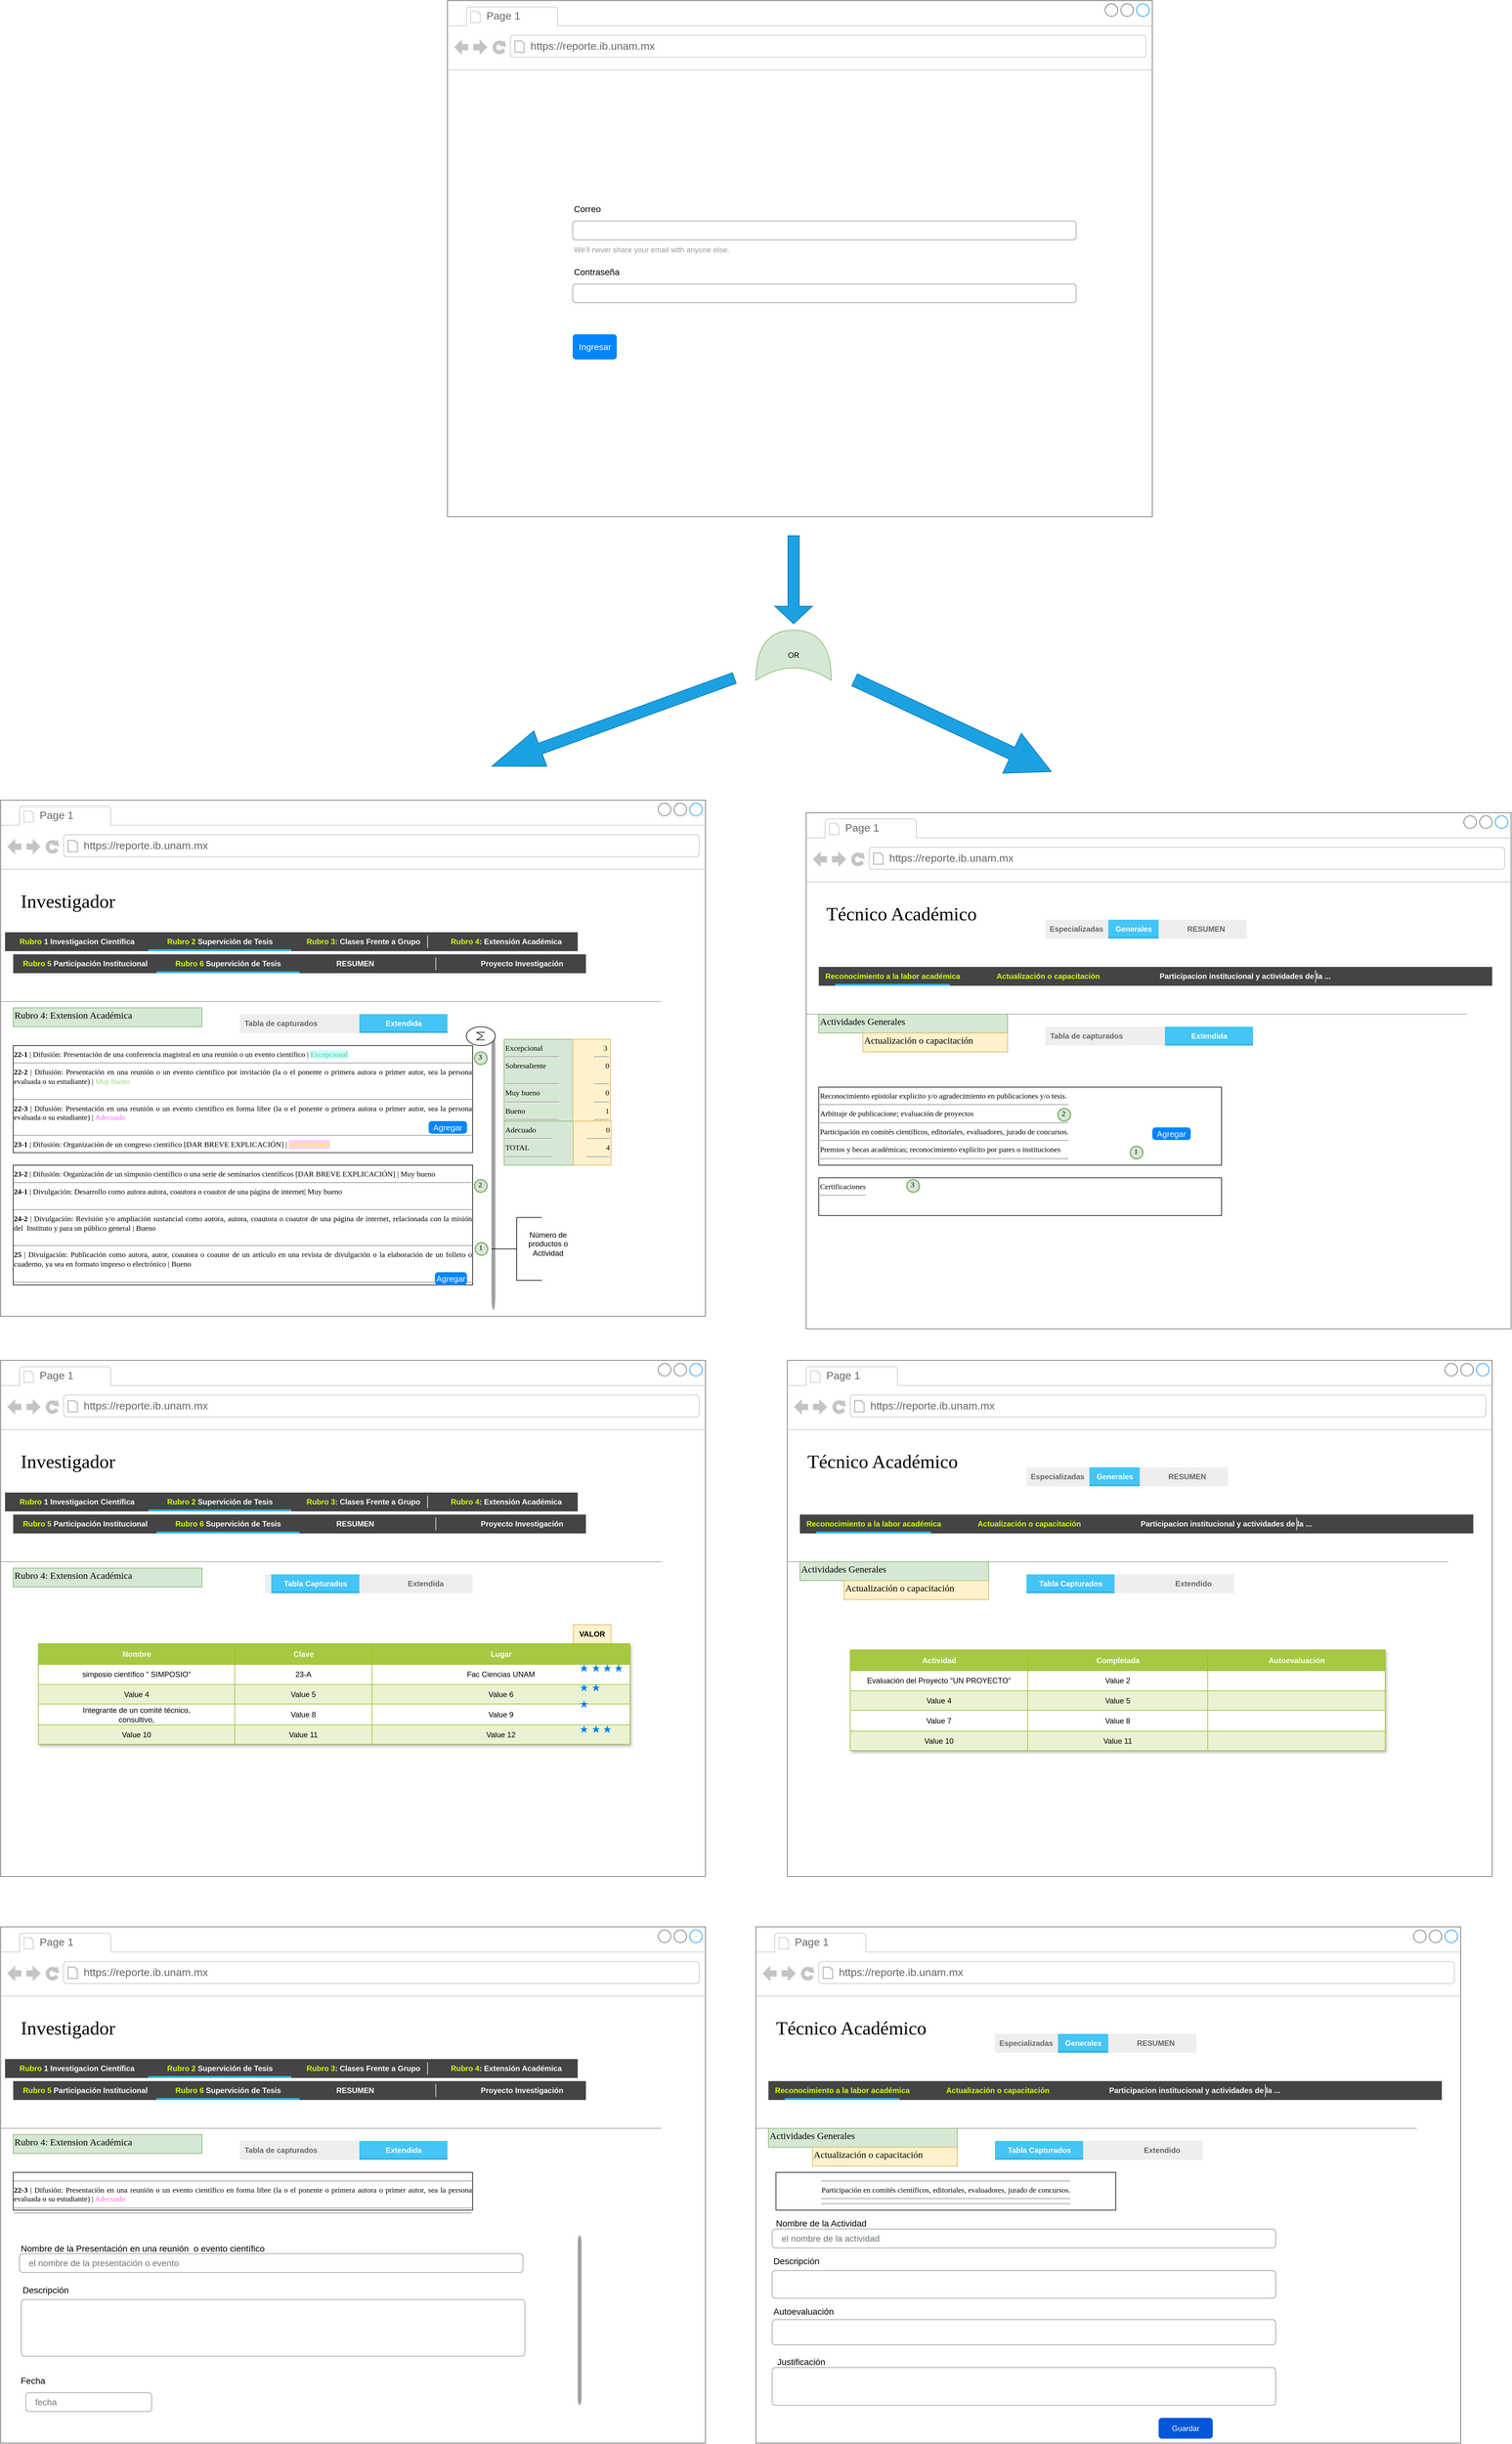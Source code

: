 <mxfile version="24.5.5" type="github">
  <diagram name="Page-1" id="2cc2dc42-3aac-f2a9-1cec-7a8b7cbee084">
    <mxGraphModel dx="2868" dy="3288" grid="1" gridSize="10" guides="1" tooltips="1" connect="1" arrows="1" fold="1" page="1" pageScale="1" pageWidth="1100" pageHeight="850" background="#ffffff" math="0" shadow="0">
      <root>
        <mxCell id="0" />
        <mxCell id="1" parent="0" />
        <mxCell id="Z7vsen4MkyStElyQ_sz2-424" value="" style="strokeWidth=1;shadow=0;dashed=0;align=center;html=1;shape=mxgraph.mockup.containers.browserWindow;rSize=0;strokeColor=#666666;mainText=,;recursiveResize=0;rounded=0;labelBackgroundColor=none;fontFamily=Verdana;fontSize=12;fillColor=none;" vertex="1" parent="1">
          <mxGeometry x="870" y="-1060" width="1120" height="820" as="geometry" />
        </mxCell>
        <mxCell id="Z7vsen4MkyStElyQ_sz2-425" value="Page 1" style="strokeWidth=1;shadow=0;dashed=0;align=center;html=1;shape=mxgraph.mockup.containers.anchor;fontSize=17;fontColor=#666666;align=left;" vertex="1" parent="Z7vsen4MkyStElyQ_sz2-424">
          <mxGeometry x="60" y="12" width="110" height="26" as="geometry" />
        </mxCell>
        <mxCell id="Z7vsen4MkyStElyQ_sz2-426" value="https://reporte.ib.unam.mx" style="strokeWidth=1;shadow=0;dashed=0;align=center;html=1;shape=mxgraph.mockup.containers.anchor;rSize=0;fontSize=17;fontColor=#666666;align=left;" vertex="1" parent="Z7vsen4MkyStElyQ_sz2-424">
          <mxGeometry x="130" y="60" width="250" height="26" as="geometry" />
        </mxCell>
        <mxCell id="Z7vsen4MkyStElyQ_sz2-63" value="" style="strokeWidth=1;shadow=0;dashed=0;align=center;html=1;shape=mxgraph.mockup.containers.browserWindow;rSize=0;strokeColor=#666666;mainText=,;recursiveResize=0;rounded=0;labelBackgroundColor=none;fontFamily=Verdana;fontSize=12;fillColor=none;" vertex="1" parent="1">
          <mxGeometry x="160" y="1100" width="1120" height="820" as="geometry" />
        </mxCell>
        <mxCell id="Z7vsen4MkyStElyQ_sz2-64" value="Page 1" style="strokeWidth=1;shadow=0;dashed=0;align=center;html=1;shape=mxgraph.mockup.containers.anchor;fontSize=17;fontColor=#666666;align=left;" vertex="1" parent="Z7vsen4MkyStElyQ_sz2-63">
          <mxGeometry x="60" y="12" width="110" height="26" as="geometry" />
        </mxCell>
        <mxCell id="Z7vsen4MkyStElyQ_sz2-65" value="https://reporte.ib.unam.mx" style="strokeWidth=1;shadow=0;dashed=0;align=center;html=1;shape=mxgraph.mockup.containers.anchor;rSize=0;fontSize=17;fontColor=#666666;align=left;" vertex="1" parent="Z7vsen4MkyStElyQ_sz2-63">
          <mxGeometry x="130" y="60" width="250" height="26" as="geometry" />
        </mxCell>
        <mxCell id="Z7vsen4MkyStElyQ_sz2-66" value="Investigador" style="text;html=1;points=[];align=left;verticalAlign=top;spacingTop=-4;fontSize=30;fontFamily=Verdana" vertex="1" parent="Z7vsen4MkyStElyQ_sz2-63">
          <mxGeometry x="30" y="140" width="340" height="50" as="geometry" />
        </mxCell>
        <mxCell id="Z7vsen4MkyStElyQ_sz2-67" value="" style="verticalLabelPosition=bottom;shadow=0;dashed=0;align=center;html=1;verticalAlign=top;strokeWidth=1;shape=mxgraph.mockup.markup.line;strokeColor=#999999;rounded=0;labelBackgroundColor=none;fillColor=#ffffff;fontFamily=Verdana;fontSize=12;fontColor=#000000;" vertex="1" parent="Z7vsen4MkyStElyQ_sz2-63">
          <mxGeometry y="310" width="1050" height="20" as="geometry" />
        </mxCell>
        <mxCell id="Z7vsen4MkyStElyQ_sz2-68" value="Rubro 4: Extension Académica" style="text;html=1;points=[];align=left;verticalAlign=top;spacingTop=-4;fontSize=15;fontFamily=Verdana;fillColor=#d5e8d4;strokeColor=#82b366;" vertex="1" parent="Z7vsen4MkyStElyQ_sz2-63">
          <mxGeometry x="20" y="330" width="300" height="30" as="geometry" />
        </mxCell>
        <mxCell id="Z7vsen4MkyStElyQ_sz2-70" value="" style="strokeWidth=1;html=1;shadow=0;dashed=0;shape=mxgraph.android.rrect;rSize=0;fillColor=#444444;strokeColor=none;" vertex="1" parent="Z7vsen4MkyStElyQ_sz2-63">
          <mxGeometry x="7" y="210" width="910" height="30" as="geometry" />
        </mxCell>
        <mxCell id="Z7vsen4MkyStElyQ_sz2-71" value="&lt;font color=&quot;#ceff0a&quot;&gt;Rubro&lt;/font&gt; 1 Investigacion Científica" style="strokeWidth=1;html=1;shadow=0;dashed=0;shape=mxgraph.android.anchor;fontStyle=1;fontColor=#ffffff;" vertex="1" parent="Z7vsen4MkyStElyQ_sz2-70">
          <mxGeometry width="227.5" height="30" as="geometry" />
        </mxCell>
        <mxCell id="Z7vsen4MkyStElyQ_sz2-72" value="&lt;font color=&quot;#ceff0a&quot;&gt;Rubro 2&lt;/font&gt; Supervición de Tesis" style="strokeWidth=1;html=1;shadow=0;dashed=0;shape=mxgraph.android.rrect;rSize=0;fontStyle=1;fillColor=none;strokeColor=none;fontColor=#ffffff;" vertex="1" parent="Z7vsen4MkyStElyQ_sz2-70">
          <mxGeometry x="227.5" width="227.5" height="30" as="geometry" />
        </mxCell>
        <mxCell id="Z7vsen4MkyStElyQ_sz2-73" value="" style="strokeWidth=1;html=1;shadow=0;dashed=0;shape=mxgraph.android.rrect;rSize=0;fillColor=#33b5e5;strokeColor=none;" vertex="1" parent="Z7vsen4MkyStElyQ_sz2-72">
          <mxGeometry y="27" width="227.5" height="3" as="geometry" />
        </mxCell>
        <mxCell id="Z7vsen4MkyStElyQ_sz2-74" value="&lt;font color=&quot;#ceff0a&quot;&gt;Rubro 3&lt;/font&gt;: Clases Frente a Grupo" style="strokeWidth=1;html=1;shadow=0;dashed=0;shape=mxgraph.android.anchor;fontStyle=1;fontColor=#ffffff;" vertex="1" parent="Z7vsen4MkyStElyQ_sz2-70">
          <mxGeometry x="455.0" width="227.5" height="30" as="geometry" />
        </mxCell>
        <mxCell id="Z7vsen4MkyStElyQ_sz2-75" value="&lt;font color=&quot;#ceff0a&quot;&gt;Rubro 4&lt;/font&gt;: Extensión Académica" style="strokeWidth=1;html=1;shadow=0;dashed=0;shape=mxgraph.android.anchor;fontStyle=1;fontColor=#ffffff;fillColor=#3399FF;gradientColor=none;strokeColor=default;fillStyle=dots;" vertex="1" parent="Z7vsen4MkyStElyQ_sz2-70">
          <mxGeometry x="682.5" width="227.5" height="30" as="geometry" />
        </mxCell>
        <mxCell id="Z7vsen4MkyStElyQ_sz2-76" value="" style="shape=line;strokeColor=#ffffff;direction=south;" vertex="1" parent="Z7vsen4MkyStElyQ_sz2-70">
          <mxGeometry x="646.838" y="5" width="49.189" height="20" as="geometry" />
        </mxCell>
        <mxCell id="Z7vsen4MkyStElyQ_sz2-77" value="" style="strokeWidth=1;html=1;shadow=0;dashed=0;shape=mxgraph.android.rrect;rSize=0;fillColor=#444444;strokeColor=none;" vertex="1" parent="Z7vsen4MkyStElyQ_sz2-63">
          <mxGeometry x="20" y="245" width="910" height="30" as="geometry" />
        </mxCell>
        <mxCell id="Z7vsen4MkyStElyQ_sz2-78" value="&lt;font color=&quot;#ceff0a&quot;&gt;Rubro 5&lt;/font&gt; Participación Institucional " style="strokeWidth=1;html=1;shadow=0;dashed=0;shape=mxgraph.android.anchor;fontStyle=1;fontColor=#ffffff;" vertex="1" parent="Z7vsen4MkyStElyQ_sz2-77">
          <mxGeometry width="227.5" height="30" as="geometry" />
        </mxCell>
        <mxCell id="Z7vsen4MkyStElyQ_sz2-79" value="&lt;font color=&quot;#ceff0a&quot;&gt;Rubro 6&lt;/font&gt; Supervición de Tesis" style="strokeWidth=1;html=1;shadow=0;dashed=0;shape=mxgraph.android.rrect;rSize=0;fontStyle=1;fillColor=none;strokeColor=none;fontColor=#ffffff;" vertex="1" parent="Z7vsen4MkyStElyQ_sz2-77">
          <mxGeometry x="227.5" width="227.5" height="30" as="geometry" />
        </mxCell>
        <mxCell id="Z7vsen4MkyStElyQ_sz2-80" value="" style="strokeWidth=1;html=1;shadow=0;dashed=0;shape=mxgraph.android.rrect;rSize=0;fillColor=#33b5e5;strokeColor=none;" vertex="1" parent="Z7vsen4MkyStElyQ_sz2-79">
          <mxGeometry y="27" width="227.5" height="3" as="geometry" />
        </mxCell>
        <mxCell id="Z7vsen4MkyStElyQ_sz2-81" value="RESUMEN" style="strokeWidth=1;html=1;shadow=0;dashed=0;shape=mxgraph.android.anchor;fontStyle=1;fontColor=#ffffff;" vertex="1" parent="Z7vsen4MkyStElyQ_sz2-77">
          <mxGeometry x="455" width="175" height="30" as="geometry" />
        </mxCell>
        <mxCell id="Z7vsen4MkyStElyQ_sz2-82" value="" style="strokeWidth=1;html=1;shadow=0;dashed=0;shape=mxgraph.android.anchor;fontStyle=1;fontColor=#ffffff;" vertex="1" parent="Z7vsen4MkyStElyQ_sz2-77">
          <mxGeometry x="682.5" width="227.5" height="30" as="geometry" />
        </mxCell>
        <mxCell id="Z7vsen4MkyStElyQ_sz2-83" value="" style="shape=line;strokeColor=#ffffff;direction=south;" vertex="1" parent="Z7vsen4MkyStElyQ_sz2-77">
          <mxGeometry x="646.838" y="5" width="49.189" height="20" as="geometry" />
        </mxCell>
        <mxCell id="Z7vsen4MkyStElyQ_sz2-84" value="Proyecto Investigación" style="strokeWidth=1;html=1;shadow=0;dashed=0;shape=mxgraph.android.anchor;fontStyle=1;fontColor=#ffffff;" vertex="1" parent="Z7vsen4MkyStElyQ_sz2-77">
          <mxGeometry x="720" width="175" height="30" as="geometry" />
        </mxCell>
        <mxCell id="Z7vsen4MkyStElyQ_sz2-96" value="" style="strokeWidth=1;html=1;shadow=0;dashed=0;shape=mxgraph.android.rrect;rSize=0;fillColor=#eeeeee;strokeColor=none;" vertex="1" parent="Z7vsen4MkyStElyQ_sz2-63">
          <mxGeometry x="420" y="340" width="330" height="30" as="geometry" />
        </mxCell>
        <mxCell id="Z7vsen4MkyStElyQ_sz2-97" value="Extendida" style="strokeWidth=1;html=1;shadow=0;dashed=0;shape=mxgraph.android.anchor;fontStyle=1;fontColor=#666666;" vertex="1" parent="Z7vsen4MkyStElyQ_sz2-96">
          <mxGeometry x="190" width="130" height="30" as="geometry" />
        </mxCell>
        <mxCell id="Z7vsen4MkyStElyQ_sz2-100" value="" style="strokeWidth=1;html=1;shadow=0;dashed=0;shape=mxgraph.android.anchor;fontStyle=1;fontColor=#666666;" vertex="1" parent="Z7vsen4MkyStElyQ_sz2-96">
          <mxGeometry x="165.0" width="82.5" height="30" as="geometry" />
        </mxCell>
        <mxCell id="Z7vsen4MkyStElyQ_sz2-101" value="" style="strokeWidth=1;html=1;shadow=0;dashed=0;shape=mxgraph.android.anchor;fontStyle=1;fontColor=#666666;" vertex="1" parent="Z7vsen4MkyStElyQ_sz2-96">
          <mxGeometry x="247.5" width="82.5" height="30" as="geometry" />
        </mxCell>
        <mxCell id="Z7vsen4MkyStElyQ_sz2-98" value="Tabla Capturados" style="strokeWidth=1;html=1;shadow=0;dashed=0;shape=mxgraph.android.rrect;rSize=0;fontStyle=1;fillColor=#44c5f5;strokeColor=none;fontColor=#ffffff;" vertex="1" parent="Z7vsen4MkyStElyQ_sz2-96">
          <mxGeometry x="10" width="140" height="30" as="geometry" />
        </mxCell>
        <mxCell id="Z7vsen4MkyStElyQ_sz2-99" value="" style="strokeWidth=1;html=1;shadow=0;dashed=0;shape=mxgraph.android.rrect;rSize=0;fillColor=#33b5e5;strokeColor=none;" vertex="1" parent="Z7vsen4MkyStElyQ_sz2-98">
          <mxGeometry y="27" width="140" height="3" as="geometry" />
        </mxCell>
        <mxCell id="Z7vsen4MkyStElyQ_sz2-226" value="VALOR" style="text;html=1;align=center;verticalAlign=middle;whiteSpace=wrap;rounded=0;fontStyle=1;fillColor=#fff2cc;strokeColor=#d6b656;" vertex="1" parent="Z7vsen4MkyStElyQ_sz2-63">
          <mxGeometry x="910" y="420" width="60" height="30" as="geometry" />
        </mxCell>
        <mxCell id="Z7vsen4MkyStElyQ_sz2-140" value="Assets" style="childLayout=tableLayout;recursiveResize=0;strokeColor=#98bf21;fillColor=#A7C942;shadow=1;" vertex="1" parent="1">
          <mxGeometry x="220" y="1550" width="940" height="160" as="geometry" />
        </mxCell>
        <mxCell id="Z7vsen4MkyStElyQ_sz2-141" style="shape=tableRow;horizontal=0;startSize=0;swimlaneHead=0;swimlaneBody=0;top=0;left=0;bottom=0;right=0;dropTarget=0;collapsible=0;recursiveResize=0;expand=0;fontStyle=0;strokeColor=inherit;fillColor=#ffffff;" vertex="1" parent="Z7vsen4MkyStElyQ_sz2-140">
          <mxGeometry width="940" height="33" as="geometry" />
        </mxCell>
        <mxCell id="Z7vsen4MkyStElyQ_sz2-142" value="Nombre" style="connectable=0;recursiveResize=0;strokeColor=inherit;fillColor=#A7C942;align=center;fontStyle=1;fontColor=#FFFFFF;html=1;" vertex="1" parent="Z7vsen4MkyStElyQ_sz2-141">
          <mxGeometry width="312" height="33" as="geometry">
            <mxRectangle width="312" height="33" as="alternateBounds" />
          </mxGeometry>
        </mxCell>
        <mxCell id="Z7vsen4MkyStElyQ_sz2-143" value="Clave " style="connectable=0;recursiveResize=0;strokeColor=inherit;fillColor=#A7C942;align=center;fontStyle=1;fontColor=#FFFFFF;html=1;" vertex="1" parent="Z7vsen4MkyStElyQ_sz2-141">
          <mxGeometry x="312" width="218" height="33" as="geometry">
            <mxRectangle width="218" height="33" as="alternateBounds" />
          </mxGeometry>
        </mxCell>
        <mxCell id="Z7vsen4MkyStElyQ_sz2-144" value="Lugar" style="connectable=0;recursiveResize=0;strokeColor=inherit;fillColor=#A7C942;align=center;fontStyle=1;fontColor=#FFFFFF;html=1;" vertex="1" parent="Z7vsen4MkyStElyQ_sz2-141">
          <mxGeometry x="530" width="410" height="33" as="geometry">
            <mxRectangle width="410" height="33" as="alternateBounds" />
          </mxGeometry>
        </mxCell>
        <mxCell id="Z7vsen4MkyStElyQ_sz2-145" value="" style="shape=tableRow;horizontal=0;startSize=0;swimlaneHead=0;swimlaneBody=0;top=0;left=0;bottom=0;right=0;dropTarget=0;collapsible=0;recursiveResize=0;expand=0;fontStyle=0;strokeColor=inherit;fillColor=#ffffff;" vertex="1" parent="Z7vsen4MkyStElyQ_sz2-140">
          <mxGeometry y="33" width="940" height="32" as="geometry" />
        </mxCell>
        <mxCell id="Z7vsen4MkyStElyQ_sz2-146" value="simposio científico &quot; SIMPOSIO&quot;" style="connectable=0;recursiveResize=0;strokeColor=inherit;fillColor=inherit;align=center;whiteSpace=wrap;html=1;" vertex="1" parent="Z7vsen4MkyStElyQ_sz2-145">
          <mxGeometry width="312" height="32" as="geometry">
            <mxRectangle width="312" height="32" as="alternateBounds" />
          </mxGeometry>
        </mxCell>
        <mxCell id="Z7vsen4MkyStElyQ_sz2-147" value="23-A" style="connectable=0;recursiveResize=0;strokeColor=inherit;fillColor=inherit;align=center;whiteSpace=wrap;html=1;" vertex="1" parent="Z7vsen4MkyStElyQ_sz2-145">
          <mxGeometry x="312" width="218" height="32" as="geometry">
            <mxRectangle width="218" height="32" as="alternateBounds" />
          </mxGeometry>
        </mxCell>
        <mxCell id="Z7vsen4MkyStElyQ_sz2-148" value="Fac Ciencias UNAM" style="connectable=0;recursiveResize=0;strokeColor=inherit;fillColor=inherit;align=center;whiteSpace=wrap;html=1;" vertex="1" parent="Z7vsen4MkyStElyQ_sz2-145">
          <mxGeometry x="530" width="410" height="32" as="geometry">
            <mxRectangle width="410" height="32" as="alternateBounds" />
          </mxGeometry>
        </mxCell>
        <mxCell id="Z7vsen4MkyStElyQ_sz2-149" value="" style="shape=tableRow;horizontal=0;startSize=0;swimlaneHead=0;swimlaneBody=0;top=0;left=0;bottom=0;right=0;dropTarget=0;collapsible=0;recursiveResize=0;expand=0;fontStyle=1;strokeColor=inherit;fillColor=#EAF2D3;" vertex="1" parent="Z7vsen4MkyStElyQ_sz2-140">
          <mxGeometry y="65" width="940" height="31" as="geometry" />
        </mxCell>
        <mxCell id="Z7vsen4MkyStElyQ_sz2-150" value="Value 4" style="connectable=0;recursiveResize=0;strokeColor=inherit;fillColor=inherit;whiteSpace=wrap;html=1;" vertex="1" parent="Z7vsen4MkyStElyQ_sz2-149">
          <mxGeometry width="312" height="31" as="geometry">
            <mxRectangle width="312" height="31" as="alternateBounds" />
          </mxGeometry>
        </mxCell>
        <mxCell id="Z7vsen4MkyStElyQ_sz2-151" value="Value 5" style="connectable=0;recursiveResize=0;strokeColor=inherit;fillColor=inherit;whiteSpace=wrap;html=1;" vertex="1" parent="Z7vsen4MkyStElyQ_sz2-149">
          <mxGeometry x="312" width="218" height="31" as="geometry">
            <mxRectangle width="218" height="31" as="alternateBounds" />
          </mxGeometry>
        </mxCell>
        <mxCell id="Z7vsen4MkyStElyQ_sz2-152" value="Value 6" style="connectable=0;recursiveResize=0;strokeColor=inherit;fillColor=inherit;whiteSpace=wrap;html=1;" vertex="1" parent="Z7vsen4MkyStElyQ_sz2-149">
          <mxGeometry x="530" width="410" height="31" as="geometry">
            <mxRectangle width="410" height="31" as="alternateBounds" />
          </mxGeometry>
        </mxCell>
        <mxCell id="Z7vsen4MkyStElyQ_sz2-153" value="" style="shape=tableRow;horizontal=0;startSize=0;swimlaneHead=0;swimlaneBody=0;top=0;left=0;bottom=0;right=0;dropTarget=0;collapsible=0;recursiveResize=0;expand=0;fontStyle=0;strokeColor=inherit;fillColor=#ffffff;" vertex="1" parent="Z7vsen4MkyStElyQ_sz2-140">
          <mxGeometry y="96" width="940" height="33" as="geometry" />
        </mxCell>
        <mxCell id="Z7vsen4MkyStElyQ_sz2-154" value="Integrante de un comité técnico,&lt;br&gt;consultivo," style="connectable=0;recursiveResize=0;strokeColor=inherit;fillColor=inherit;fontStyle=0;align=center;whiteSpace=wrap;html=1;" vertex="1" parent="Z7vsen4MkyStElyQ_sz2-153">
          <mxGeometry width="312" height="33" as="geometry">
            <mxRectangle width="312" height="33" as="alternateBounds" />
          </mxGeometry>
        </mxCell>
        <mxCell id="Z7vsen4MkyStElyQ_sz2-155" value="Value 8" style="connectable=0;recursiveResize=0;strokeColor=inherit;fillColor=inherit;fontStyle=0;align=center;whiteSpace=wrap;html=1;" vertex="1" parent="Z7vsen4MkyStElyQ_sz2-153">
          <mxGeometry x="312" width="218" height="33" as="geometry">
            <mxRectangle width="218" height="33" as="alternateBounds" />
          </mxGeometry>
        </mxCell>
        <mxCell id="Z7vsen4MkyStElyQ_sz2-156" value="Value 9" style="connectable=0;recursiveResize=0;strokeColor=inherit;fillColor=inherit;fontStyle=0;align=center;whiteSpace=wrap;html=1;" vertex="1" parent="Z7vsen4MkyStElyQ_sz2-153">
          <mxGeometry x="530" width="410" height="33" as="geometry">
            <mxRectangle width="410" height="33" as="alternateBounds" />
          </mxGeometry>
        </mxCell>
        <mxCell id="Z7vsen4MkyStElyQ_sz2-157" value="" style="shape=tableRow;horizontal=0;startSize=0;swimlaneHead=0;swimlaneBody=0;top=0;left=0;bottom=0;right=0;dropTarget=0;collapsible=0;recursiveResize=0;expand=0;fontStyle=1;strokeColor=inherit;fillColor=#EAF2D3;" vertex="1" parent="Z7vsen4MkyStElyQ_sz2-140">
          <mxGeometry y="129" width="940" height="31" as="geometry" />
        </mxCell>
        <mxCell id="Z7vsen4MkyStElyQ_sz2-158" value="Value 10" style="connectable=0;recursiveResize=0;strokeColor=inherit;fillColor=inherit;whiteSpace=wrap;html=1;" vertex="1" parent="Z7vsen4MkyStElyQ_sz2-157">
          <mxGeometry width="312" height="31" as="geometry">
            <mxRectangle width="312" height="31" as="alternateBounds" />
          </mxGeometry>
        </mxCell>
        <mxCell id="Z7vsen4MkyStElyQ_sz2-159" value="Value 11" style="connectable=0;recursiveResize=0;strokeColor=inherit;fillColor=inherit;whiteSpace=wrap;html=1;" vertex="1" parent="Z7vsen4MkyStElyQ_sz2-157">
          <mxGeometry x="312" width="218" height="31" as="geometry">
            <mxRectangle width="218" height="31" as="alternateBounds" />
          </mxGeometry>
        </mxCell>
        <mxCell id="Z7vsen4MkyStElyQ_sz2-160" value="Value 12" style="connectable=0;recursiveResize=0;strokeColor=inherit;fillColor=inherit;whiteSpace=wrap;html=1;" vertex="1" parent="Z7vsen4MkyStElyQ_sz2-157">
          <mxGeometry x="530" width="410" height="31" as="geometry">
            <mxRectangle width="410" height="31" as="alternateBounds" />
          </mxGeometry>
        </mxCell>
        <mxCell id="7026571954dc6520-1" value="" style="strokeWidth=1;shadow=0;dashed=0;align=center;html=1;shape=mxgraph.mockup.containers.browserWindow;rSize=0;strokeColor=#666666;mainText=,;recursiveResize=0;rounded=0;labelBackgroundColor=none;fontFamily=Verdana;fontSize=12;fillColor=none;" parent="1" vertex="1">
          <mxGeometry x="160" y="210" width="1120" height="820" as="geometry" />
        </mxCell>
        <mxCell id="7026571954dc6520-2" value="Page 1" style="strokeWidth=1;shadow=0;dashed=0;align=center;html=1;shape=mxgraph.mockup.containers.anchor;fontSize=17;fontColor=#666666;align=left;" parent="7026571954dc6520-1" vertex="1">
          <mxGeometry x="60" y="12" width="110" height="26" as="geometry" />
        </mxCell>
        <mxCell id="7026571954dc6520-3" value="https://reporte.ib.unam.mx" style="strokeWidth=1;shadow=0;dashed=0;align=center;html=1;shape=mxgraph.mockup.containers.anchor;rSize=0;fontSize=17;fontColor=#666666;align=left;" parent="7026571954dc6520-1" vertex="1">
          <mxGeometry x="130" y="60" width="250" height="26" as="geometry" />
        </mxCell>
        <mxCell id="7026571954dc6520-4" value="Investigador" style="text;html=1;points=[];align=left;verticalAlign=top;spacingTop=-4;fontSize=30;fontFamily=Verdana" parent="7026571954dc6520-1" vertex="1">
          <mxGeometry x="30" y="140" width="340" height="50" as="geometry" />
        </mxCell>
        <mxCell id="7026571954dc6520-15" value="" style="verticalLabelPosition=bottom;shadow=0;dashed=0;align=center;html=1;verticalAlign=top;strokeWidth=1;shape=mxgraph.mockup.markup.line;strokeColor=#999999;rounded=0;labelBackgroundColor=none;fillColor=#ffffff;fontFamily=Verdana;fontSize=12;fontColor=#000000;" parent="7026571954dc6520-1" vertex="1">
          <mxGeometry y="310" width="1050" height="20" as="geometry" />
        </mxCell>
        <mxCell id="7026571954dc6520-16" value="Rubro 4: Extension Académica" style="text;html=1;points=[];align=left;verticalAlign=top;spacingTop=-4;fontSize=15;fontFamily=Verdana;fillColor=#d5e8d4;strokeColor=#82b366;" parent="7026571954dc6520-1" vertex="1">
          <mxGeometry x="20" y="330" width="300" height="30" as="geometry" />
        </mxCell>
        <mxCell id="7026571954dc6520-33" value="&lt;div style=&quot;text-align: justify&quot;&gt;&lt;b&gt;22-1&lt;/b&gt; | Difusión: Presentación de una conferencia magistral en una reunión o un evento científico | &lt;font style=&quot;background-color: rgb(204, 255, 255);&quot; color=&quot;#33d17a&quot;&gt;Excepcional &lt;/font&gt;&lt;br&gt;&lt;/div&gt;&lt;div style=&quot;text-align: justify&quot;&gt;&lt;hr id=&quot;null&quot; style=&quot;text-align: justify&quot;&gt;&lt;span&gt;&lt;div style=&quot;text-align: justify&quot;&gt;&lt;b&gt;22-2&lt;/b&gt; | Difusión: Presentación en una reunión o un evento científico por invitación (la o el ponente o primera autora o primer autor, sea la persona evaluada o su estudiante) | &lt;font color=&quot;#97d077&quot;&gt;Muy bueno&lt;/font&gt;&lt;br&gt;&lt;br&gt;&lt;/div&gt;&lt;/span&gt;&lt;/div&gt;&lt;hr id=&quot;null&quot; style=&quot;text-align: justify&quot;&gt;&lt;span&gt;&lt;div style=&quot;text-align: justify&quot;&gt;&lt;span&gt;&lt;b&gt;22-3&lt;/b&gt; | Difusión: Presentación en una reunión o un evento científico en forma libre (la o el ponente o primera autora o primer autor, sea la persona evaluada o su estudiante) | &lt;font color=&quot;#ff66ff&quot;&gt;Adecuado&lt;/font&gt;&lt;br&gt;&lt;br&gt;&lt;/span&gt;&lt;/div&gt;&lt;/span&gt;&lt;hr id=&quot;null&quot; style=&quot;text-align: justify&quot;&gt;&lt;span&gt;&lt;div style=&quot;text-align: justify&quot;&gt;&lt;b&gt;23-1&lt;/b&gt; | Difusión: Organización de un congreso científico [DAR BREVE EXPLICACIÓN] | &lt;font style=&quot;background-color: rgb(255, 204, 255);&quot; color=&quot;#ffff00&quot;&gt;Sobresaliente&lt;/font&gt;&lt;br&gt;&lt;/div&gt;&lt;/span&gt;&lt;hr id=&quot;null&quot; style=&quot;text-align: left&quot;&gt;" style="whiteSpace=wrap;html=1;rounded=0;shadow=0;labelBackgroundColor=none;strokeWidth=1;fontFamily=Verdana;fontSize=12;align=center;verticalAlign=top;" parent="7026571954dc6520-1" vertex="1">
          <mxGeometry x="20" y="390" width="730" height="170" as="geometry" />
        </mxCell>
        <mxCell id="Z7vsen4MkyStElyQ_sz2-1" value="" style="strokeWidth=1;html=1;shadow=0;dashed=0;shape=mxgraph.android.rrect;rSize=0;fillColor=#444444;strokeColor=none;" vertex="1" parent="7026571954dc6520-1">
          <mxGeometry x="7" y="210" width="910" height="30" as="geometry" />
        </mxCell>
        <mxCell id="Z7vsen4MkyStElyQ_sz2-2" value="&lt;font color=&quot;#ceff0a&quot;&gt;Rubro&lt;/font&gt; 1 Investigacion Científica" style="strokeWidth=1;html=1;shadow=0;dashed=0;shape=mxgraph.android.anchor;fontStyle=1;fontColor=#ffffff;" vertex="1" parent="Z7vsen4MkyStElyQ_sz2-1">
          <mxGeometry width="227.5" height="30" as="geometry" />
        </mxCell>
        <mxCell id="Z7vsen4MkyStElyQ_sz2-3" value="&lt;font color=&quot;#ceff0a&quot;&gt;Rubro 2&lt;/font&gt; Supervición de Tesis" style="strokeWidth=1;html=1;shadow=0;dashed=0;shape=mxgraph.android.rrect;rSize=0;fontStyle=1;fillColor=none;strokeColor=none;fontColor=#ffffff;" vertex="1" parent="Z7vsen4MkyStElyQ_sz2-1">
          <mxGeometry x="227.5" width="227.5" height="30" as="geometry" />
        </mxCell>
        <mxCell id="Z7vsen4MkyStElyQ_sz2-4" value="" style="strokeWidth=1;html=1;shadow=0;dashed=0;shape=mxgraph.android.rrect;rSize=0;fillColor=#33b5e5;strokeColor=none;" vertex="1" parent="Z7vsen4MkyStElyQ_sz2-3">
          <mxGeometry y="27" width="227.5" height="3" as="geometry" />
        </mxCell>
        <mxCell id="Z7vsen4MkyStElyQ_sz2-5" value="&lt;font color=&quot;#ceff0a&quot;&gt;Rubro 3&lt;/font&gt;: Clases Frente a Grupo" style="strokeWidth=1;html=1;shadow=0;dashed=0;shape=mxgraph.android.anchor;fontStyle=1;fontColor=#ffffff;" vertex="1" parent="Z7vsen4MkyStElyQ_sz2-1">
          <mxGeometry x="455.0" width="227.5" height="30" as="geometry" />
        </mxCell>
        <mxCell id="Z7vsen4MkyStElyQ_sz2-6" value="&lt;font color=&quot;#ceff0a&quot;&gt;Rubro 4&lt;/font&gt;: Extensión Académica" style="strokeWidth=1;html=1;shadow=0;dashed=0;shape=mxgraph.android.anchor;fontStyle=1;fontColor=#ffffff;fillColor=#3399FF;gradientColor=none;strokeColor=default;fillStyle=dots;" vertex="1" parent="Z7vsen4MkyStElyQ_sz2-1">
          <mxGeometry x="682.5" width="227.5" height="30" as="geometry" />
        </mxCell>
        <mxCell id="Z7vsen4MkyStElyQ_sz2-7" value="" style="shape=line;strokeColor=#ffffff;direction=south;" vertex="1" parent="Z7vsen4MkyStElyQ_sz2-1">
          <mxGeometry x="646.838" y="5" width="49.189" height="20" as="geometry" />
        </mxCell>
        <mxCell id="Z7vsen4MkyStElyQ_sz2-11" value="" style="strokeWidth=1;html=1;shadow=0;dashed=0;shape=mxgraph.android.rrect;rSize=0;fillColor=#444444;strokeColor=none;" vertex="1" parent="7026571954dc6520-1">
          <mxGeometry x="20" y="245" width="910" height="30" as="geometry" />
        </mxCell>
        <mxCell id="Z7vsen4MkyStElyQ_sz2-12" value="&lt;font color=&quot;#ceff0a&quot;&gt;Rubro 5&lt;/font&gt; Participación Institucional " style="strokeWidth=1;html=1;shadow=0;dashed=0;shape=mxgraph.android.anchor;fontStyle=1;fontColor=#ffffff;" vertex="1" parent="Z7vsen4MkyStElyQ_sz2-11">
          <mxGeometry width="227.5" height="30" as="geometry" />
        </mxCell>
        <mxCell id="Z7vsen4MkyStElyQ_sz2-13" value="&lt;font color=&quot;#ceff0a&quot;&gt;Rubro 6&lt;/font&gt; Supervición de Tesis" style="strokeWidth=1;html=1;shadow=0;dashed=0;shape=mxgraph.android.rrect;rSize=0;fontStyle=1;fillColor=none;strokeColor=none;fontColor=#ffffff;" vertex="1" parent="Z7vsen4MkyStElyQ_sz2-11">
          <mxGeometry x="227.5" width="227.5" height="30" as="geometry" />
        </mxCell>
        <mxCell id="Z7vsen4MkyStElyQ_sz2-14" value="" style="strokeWidth=1;html=1;shadow=0;dashed=0;shape=mxgraph.android.rrect;rSize=0;fillColor=#33b5e5;strokeColor=none;" vertex="1" parent="Z7vsen4MkyStElyQ_sz2-13">
          <mxGeometry y="27" width="227.5" height="3" as="geometry" />
        </mxCell>
        <mxCell id="Z7vsen4MkyStElyQ_sz2-15" value="RESUMEN" style="strokeWidth=1;html=1;shadow=0;dashed=0;shape=mxgraph.android.anchor;fontStyle=1;fontColor=#ffffff;" vertex="1" parent="Z7vsen4MkyStElyQ_sz2-11">
          <mxGeometry x="455" width="175" height="30" as="geometry" />
        </mxCell>
        <mxCell id="Z7vsen4MkyStElyQ_sz2-16" value="" style="strokeWidth=1;html=1;shadow=0;dashed=0;shape=mxgraph.android.anchor;fontStyle=1;fontColor=#ffffff;" vertex="1" parent="Z7vsen4MkyStElyQ_sz2-11">
          <mxGeometry x="682.5" width="227.5" height="30" as="geometry" />
        </mxCell>
        <mxCell id="Z7vsen4MkyStElyQ_sz2-17" value="" style="shape=line;strokeColor=#ffffff;direction=south;" vertex="1" parent="Z7vsen4MkyStElyQ_sz2-11">
          <mxGeometry x="646.838" y="5" width="49.189" height="20" as="geometry" />
        </mxCell>
        <mxCell id="Z7vsen4MkyStElyQ_sz2-25" value="Proyecto Investigación" style="strokeWidth=1;html=1;shadow=0;dashed=0;shape=mxgraph.android.anchor;fontStyle=1;fontColor=#ffffff;" vertex="1" parent="Z7vsen4MkyStElyQ_sz2-11">
          <mxGeometry x="720" width="175" height="30" as="geometry" />
        </mxCell>
        <mxCell id="Z7vsen4MkyStElyQ_sz2-26" value="&lt;div style=&quot;text-align: justify&quot;&gt;&lt;b&gt;23-2&lt;/b&gt; | Difusión: Organización de un simposio científico o una serie de seminarios científicos [DAR BREVE EXPLICACIÓN] | Muy bueno&lt;br&gt;&lt;/div&gt;&lt;div style=&quot;text-align: justify&quot;&gt;&lt;hr id=&quot;null&quot; style=&quot;text-align: justify&quot;&gt;&lt;span&gt;&lt;div style=&quot;text-align: justify&quot;&gt;&lt;b&gt;24-1&lt;/b&gt; | Divulgación: Desarrollo como autora autora, coautora o coautor de una página de internet| Muy bueno&lt;br&gt;&lt;br&gt;&lt;/div&gt;&lt;/span&gt;&lt;/div&gt;&lt;hr id=&quot;null&quot; style=&quot;text-align: justify&quot;&gt;&lt;span&gt;&lt;div style=&quot;text-align: justify&quot;&gt;&lt;span&gt;&lt;b&gt;24-2&lt;/b&gt; | Divulgación: Revisión y/o ampliación sustancial como autora, autora, coautora o coautor de una página de internet, relacionada con la misión del&amp;nbsp; Instituto y para un público general | Bueno&lt;br&gt;&lt;br&gt;&lt;/span&gt;&lt;/div&gt;&lt;/span&gt;&lt;hr id=&quot;null&quot; style=&quot;text-align: justify&quot;&gt;&lt;span&gt;&lt;div style=&quot;text-align: justify&quot;&gt;&lt;b&gt;25&lt;/b&gt; | Divulgación: Publicación como autora, autor, coautora o coautor de un artículo en una revista de divulgación o la elaboración de un folleto o cuaderno, ya sea en formato impreso o electrónico | Bueno&lt;br&gt;&lt;br&gt;&lt;/div&gt;&lt;/span&gt;&lt;hr id=&quot;null&quot; style=&quot;text-align: left&quot;&gt;" style="whiteSpace=wrap;html=1;rounded=0;shadow=0;labelBackgroundColor=none;strokeWidth=1;fontFamily=Verdana;fontSize=12;align=center;verticalAlign=top;" vertex="1" parent="7026571954dc6520-1">
          <mxGeometry x="20" y="580" width="730" height="190" as="geometry" />
        </mxCell>
        <mxCell id="Z7vsen4MkyStElyQ_sz2-27" value="3" style="ellipse;whiteSpace=wrap;html=1;aspect=fixed;strokeWidth=2;fontFamily=Tahoma;spacingBottom=4;spacingRight=2;strokeColor=#82b366;fillColor=#d5e8d4;" vertex="1" parent="7026571954dc6520-1">
          <mxGeometry x="753" y="400" width="20" height="20" as="geometry" />
        </mxCell>
        <mxCell id="Z7vsen4MkyStElyQ_sz2-28" value="2" style="ellipse;whiteSpace=wrap;html=1;aspect=fixed;strokeWidth=2;fontFamily=Tahoma;spacingBottom=4;spacingRight=2;strokeColor=#82b366;fillColor=#d5e8d4;" vertex="1" parent="7026571954dc6520-1">
          <mxGeometry x="753" y="603" width="20" height="20" as="geometry" />
        </mxCell>
        <mxCell id="Z7vsen4MkyStElyQ_sz2-29" value="1" style="ellipse;whiteSpace=wrap;html=1;aspect=fixed;strokeWidth=2;fontFamily=Tahoma;spacingBottom=4;spacingRight=2;strokeColor=#82b366;fillColor=#d5e8d4;" vertex="1" parent="7026571954dc6520-1">
          <mxGeometry x="754" y="703" width="20" height="20" as="geometry" />
        </mxCell>
        <mxCell id="Z7vsen4MkyStElyQ_sz2-34" value="&lt;div align=&quot;left&quot;&gt;Excepcional&amp;nbsp;&amp;nbsp;&amp;nbsp;&amp;nbsp;&amp;nbsp;&amp;nbsp;&amp;nbsp;&amp;nbsp;&amp;nbsp; &lt;br&gt;&lt;/div&gt;&lt;div align=&quot;left&quot;&gt;&lt;hr id=&quot;null&quot; style=&quot;&quot;&gt;&lt;span&gt;&lt;div style=&quot;&quot;&gt;Sobresaliente&lt;br&gt;&lt;br&gt;&lt;/div&gt;&lt;/span&gt;&lt;/div&gt;&lt;hr align=&quot;left&quot; id=&quot;null&quot;&gt;&lt;div align=&quot;left&quot;&gt;&lt;span&gt;Muy bueno&lt;/span&gt;&lt;br&gt;&lt;span&gt;&lt;/span&gt;&lt;/div&gt;&lt;hr align=&quot;left&quot; id=&quot;null&quot;&gt;&lt;div align=&quot;left&quot;&gt;&lt;span&gt;Bueno&lt;/span&gt;&lt;/div&gt;&lt;hr align=&quot;left&quot; id=&quot;null&quot;&gt;" style="whiteSpace=wrap;html=1;rounded=0;shadow=0;labelBackgroundColor=none;strokeWidth=1;fontFamily=Verdana;fontSize=12;align=left;verticalAlign=top;fillColor=#d5e8d4;strokeColor=#82b366;" vertex="1" parent="7026571954dc6520-1">
          <mxGeometry x="800" y="380" width="110" height="130" as="geometry" />
        </mxCell>
        <mxCell id="Z7vsen4MkyStElyQ_sz2-35" value="&lt;div align=&quot;left&quot;&gt;Adecuado &amp;nbsp;&amp;nbsp;&amp;nbsp;&amp;nbsp;&amp;nbsp;&amp;nbsp;&amp;nbsp;&amp;nbsp; &lt;br&gt;&lt;/div&gt;&lt;div align=&quot;left&quot;&gt;&lt;hr id=&quot;null&quot; style=&quot;&quot;&gt;&lt;span&gt;&lt;div style=&quot;&quot;&gt;TOTAL&lt;br&gt;&lt;/div&gt;&lt;/span&gt;&lt;/div&gt;&lt;hr align=&quot;left&quot; id=&quot;null&quot;&gt;" style="whiteSpace=wrap;html=1;rounded=0;shadow=0;labelBackgroundColor=none;strokeWidth=1;fontFamily=Verdana;fontSize=12;align=left;verticalAlign=top;fillColor=#d5e8d4;strokeColor=#82b366;" vertex="1" parent="7026571954dc6520-1">
          <mxGeometry x="800" y="510" width="110" height="70" as="geometry" />
        </mxCell>
        <mxCell id="Z7vsen4MkyStElyQ_sz2-36" value="&amp;nbsp;&amp;nbsp;&amp;nbsp;&amp;nbsp; 3&amp;nbsp; &lt;br&gt;&lt;div&gt;&lt;hr style=&quot;&quot; id=&quot;null&quot;&gt;&lt;span&gt;&lt;div style=&quot;&quot;&gt;0&lt;br&gt;&lt;br&gt;&lt;/div&gt;&lt;/span&gt;&lt;/div&gt;&lt;hr id=&quot;null&quot;&gt;0&lt;hr id=&quot;null&quot;&gt;1&lt;hr id=&quot;null&quot;&gt;" style="whiteSpace=wrap;html=1;rounded=0;shadow=0;labelBackgroundColor=none;strokeWidth=1;fontFamily=Verdana;fontSize=12;align=right;verticalAlign=top;fillColor=#fff2cc;strokeColor=#d6b656;" vertex="1" parent="7026571954dc6520-1">
          <mxGeometry x="909" y="380" width="60" height="130" as="geometry" />
        </mxCell>
        <mxCell id="Z7vsen4MkyStElyQ_sz2-37" value="&lt;div&gt;&amp;nbsp;&amp;nbsp;&amp;nbsp;&amp;nbsp;&amp;nbsp;&amp;nbsp;&amp;nbsp;&amp;nbsp;&amp;nbsp; 0 &lt;br&gt;&lt;/div&gt;&lt;div&gt;&lt;hr style=&quot;&quot; id=&quot;null&quot;&gt;&lt;span&gt;4&lt;/span&gt;&lt;/div&gt;&lt;hr id=&quot;null&quot;&gt;" style="whiteSpace=wrap;html=1;rounded=0;shadow=0;labelBackgroundColor=none;strokeWidth=1;fontFamily=Verdana;fontSize=12;align=right;verticalAlign=top;fillColor=#fff2cc;strokeColor=#d6b656;" vertex="1" parent="7026571954dc6520-1">
          <mxGeometry x="910" y="510" width="60" height="70" as="geometry" />
        </mxCell>
        <mxCell id="Z7vsen4MkyStElyQ_sz2-42" value="Agregar" style="html=1;shadow=0;dashed=0;shape=mxgraph.bootstrap.rrect;rSize=5;strokeColor=none;strokeWidth=1;fillColor=#0085FC;fontColor=#FFFFFF;whiteSpace=wrap;align=center;verticalAlign=middle;spacingLeft=0;fontStyle=0;fontSize=13;spacing=5;" vertex="1" parent="7026571954dc6520-1">
          <mxGeometry x="680" y="510" width="61" height="20" as="geometry" />
        </mxCell>
        <mxCell id="Z7vsen4MkyStElyQ_sz2-44" value="" style="html=1;verticalLabelPosition=bottom;labelBackgroundColor=#ffffff;verticalAlign=top;shadow=0;dashed=0;strokeWidth=2;shape=mxgraph.ios7.misc.scroll_(vertical);fillColor=#a0a0a0;" vertex="1" parent="7026571954dc6520-1">
          <mxGeometry x="780" y="370" width="6" height="440" as="geometry" />
        </mxCell>
        <mxCell id="Z7vsen4MkyStElyQ_sz2-46" value="Agregar" style="html=1;shadow=0;dashed=0;shape=mxgraph.bootstrap.rrect;rSize=5;strokeColor=none;strokeWidth=1;fillColor=#0085FC;fontColor=#FFFFFF;whiteSpace=wrap;align=center;verticalAlign=middle;spacingLeft=0;fontStyle=0;fontSize=13;spacing=5;" vertex="1" parent="7026571954dc6520-1">
          <mxGeometry x="690" y="750" width="51" height="20" as="geometry" />
        </mxCell>
        <mxCell id="Z7vsen4MkyStElyQ_sz2-54" value="" style="strokeWidth=1;html=1;shadow=0;dashed=0;shape=mxgraph.android.rrect;rSize=0;fillColor=#eeeeee;strokeColor=none;" vertex="1" parent="7026571954dc6520-1">
          <mxGeometry x="380" y="340" width="330" height="30" as="geometry" />
        </mxCell>
        <mxCell id="Z7vsen4MkyStElyQ_sz2-55" value="Tabla de capturados" style="strokeWidth=1;html=1;shadow=0;dashed=0;shape=mxgraph.android.anchor;fontStyle=1;fontColor=#666666;" vertex="1" parent="Z7vsen4MkyStElyQ_sz2-54">
          <mxGeometry width="130" height="30" as="geometry" />
        </mxCell>
        <mxCell id="Z7vsen4MkyStElyQ_sz2-56" value="Extendida" style="strokeWidth=1;html=1;shadow=0;dashed=0;shape=mxgraph.android.rrect;rSize=0;fontStyle=1;fillColor=#44c5f5;strokeColor=none;fontColor=#ffffff;" vertex="1" parent="Z7vsen4MkyStElyQ_sz2-54">
          <mxGeometry x="190" width="140" height="30" as="geometry" />
        </mxCell>
        <mxCell id="Z7vsen4MkyStElyQ_sz2-57" value="" style="strokeWidth=1;html=1;shadow=0;dashed=0;shape=mxgraph.android.rrect;rSize=0;fillColor=#33b5e5;strokeColor=none;" vertex="1" parent="Z7vsen4MkyStElyQ_sz2-56">
          <mxGeometry y="27" width="140" height="3" as="geometry" />
        </mxCell>
        <mxCell id="Z7vsen4MkyStElyQ_sz2-58" value="" style="strokeWidth=1;html=1;shadow=0;dashed=0;shape=mxgraph.android.anchor;fontStyle=1;fontColor=#666666;" vertex="1" parent="Z7vsen4MkyStElyQ_sz2-54">
          <mxGeometry x="165.0" width="82.5" height="30" as="geometry" />
        </mxCell>
        <mxCell id="Z7vsen4MkyStElyQ_sz2-59" value="" style="strokeWidth=1;html=1;shadow=0;dashed=0;shape=mxgraph.android.anchor;fontStyle=1;fontColor=#666666;" vertex="1" parent="Z7vsen4MkyStElyQ_sz2-54">
          <mxGeometry x="247.5" width="82.5" height="30" as="geometry" />
        </mxCell>
        <mxCell id="Z7vsen4MkyStElyQ_sz2-207" value="" style="verticalLabelPosition=bottom;shadow=0;dashed=0;align=center;html=1;verticalAlign=top;shape=mxgraph.electrical.abstract.sum;" vertex="1" parent="7026571954dc6520-1">
          <mxGeometry x="740" y="360" width="46" height="30" as="geometry" />
        </mxCell>
        <mxCell id="Z7vsen4MkyStElyQ_sz2-229" value="" style="html=1;shape=mxgraph.flowchart.annotation_2;align=left;labelPosition=right;" vertex="1" parent="7026571954dc6520-1">
          <mxGeometry x="780" y="663" width="80" height="100" as="geometry" />
        </mxCell>
        <mxCell id="Z7vsen4MkyStElyQ_sz2-230" value="Número de productos o Actividad" style="text;html=1;strokeColor=none;fillColor=none;align=center;verticalAlign=middle;whiteSpace=wrap;rounded=0;" vertex="1" parent="7026571954dc6520-1">
          <mxGeometry x="830" y="690" width="80" height="30" as="geometry" />
        </mxCell>
        <mxCell id="Z7vsen4MkyStElyQ_sz2-161" value="" style="strokeWidth=1;shadow=0;dashed=0;align=center;html=1;shape=mxgraph.mockup.containers.browserWindow;rSize=0;strokeColor=#666666;mainText=,;recursiveResize=0;rounded=0;labelBackgroundColor=none;fontFamily=Verdana;fontSize=12;fillColor=none;" vertex="1" parent="1">
          <mxGeometry x="1440" y="230" width="1120" height="820" as="geometry" />
        </mxCell>
        <mxCell id="Z7vsen4MkyStElyQ_sz2-162" value="Page 1" style="strokeWidth=1;shadow=0;dashed=0;align=center;html=1;shape=mxgraph.mockup.containers.anchor;fontSize=17;fontColor=#666666;align=left;" vertex="1" parent="Z7vsen4MkyStElyQ_sz2-161">
          <mxGeometry x="60" y="12" width="110" height="26" as="geometry" />
        </mxCell>
        <mxCell id="Z7vsen4MkyStElyQ_sz2-163" value="https://reporte.ib.unam.mx" style="strokeWidth=1;shadow=0;dashed=0;align=center;html=1;shape=mxgraph.mockup.containers.anchor;rSize=0;fontSize=17;fontColor=#666666;align=left;" vertex="1" parent="Z7vsen4MkyStElyQ_sz2-161">
          <mxGeometry x="130" y="60" width="250" height="26" as="geometry" />
        </mxCell>
        <mxCell id="Z7vsen4MkyStElyQ_sz2-164" value="Técnico Académico" style="text;html=1;points=[];align=left;verticalAlign=top;spacingTop=-4;fontSize=30;fontFamily=Verdana" vertex="1" parent="Z7vsen4MkyStElyQ_sz2-161">
          <mxGeometry x="30" y="140" width="340" height="50" as="geometry" />
        </mxCell>
        <mxCell id="Z7vsen4MkyStElyQ_sz2-165" value="" style="verticalLabelPosition=bottom;shadow=0;dashed=0;align=center;html=1;verticalAlign=top;strokeWidth=1;shape=mxgraph.mockup.markup.line;strokeColor=#999999;rounded=0;labelBackgroundColor=none;fillColor=#ffffff;fontFamily=Verdana;fontSize=12;fontColor=#000000;" vertex="1" parent="Z7vsen4MkyStElyQ_sz2-161">
          <mxGeometry y="310" width="1050" height="20" as="geometry" />
        </mxCell>
        <mxCell id="Z7vsen4MkyStElyQ_sz2-166" value="Actividades Generales" style="text;html=1;points=[];align=left;verticalAlign=top;spacingTop=-4;fontSize=15;fontFamily=Verdana;fillColor=#d5e8d4;strokeColor=#82b366;" vertex="1" parent="Z7vsen4MkyStElyQ_sz2-161">
          <mxGeometry x="20" y="320" width="300" height="30" as="geometry" />
        </mxCell>
        <mxCell id="Z7vsen4MkyStElyQ_sz2-167" value="&lt;div style=&quot;&quot;&gt;Reconocimiento epistolar explícito y/o agradecimiento en publicaciones y/o tesis.&lt;br&gt;&lt;/div&gt;&lt;div style=&quot;&quot;&gt;&lt;hr style=&quot;&quot; id=&quot;null&quot;&gt;Arbitraje de publicacione; evaluación de proyectos&lt;br&gt;&lt;/div&gt;&lt;hr style=&quot;&quot; id=&quot;null&quot;&gt;&lt;span&gt;&lt;div style=&quot;&quot;&gt;&lt;span&gt;Participación en comités científicos, editoriales, evaluadores, jurado de concursos.&lt;b&gt;&lt;br&gt;&lt;/b&gt;&lt;/span&gt;&lt;/div&gt;&lt;/span&gt;&lt;hr style=&quot;&quot; id=&quot;null&quot;&gt;&lt;span&gt;&lt;div style=&quot;&quot;&gt;Premios y becas académicas; reconocimiento explícito por pares o instituciones&lt;/div&gt;&lt;/span&gt;&lt;hr style=&quot;&quot; id=&quot;null&quot;&gt;" style="whiteSpace=wrap;html=1;rounded=0;shadow=0;labelBackgroundColor=none;strokeWidth=1;fontFamily=Verdana;fontSize=12;align=left;verticalAlign=top;" vertex="1" parent="Z7vsen4MkyStElyQ_sz2-161">
          <mxGeometry x="20" y="436" width="640" height="124" as="geometry" />
        </mxCell>
        <mxCell id="Z7vsen4MkyStElyQ_sz2-175" value="" style="strokeWidth=1;html=1;shadow=0;dashed=0;shape=mxgraph.android.rrect;rSize=0;fillColor=#444444;strokeColor=none;" vertex="1" parent="Z7vsen4MkyStElyQ_sz2-161">
          <mxGeometry x="20" y="245" width="1070" height="30" as="geometry" />
        </mxCell>
        <mxCell id="Z7vsen4MkyStElyQ_sz2-176" value="&lt;font color=&quot;#ceff0a&quot;&gt;Actualización o capacitación&lt;br&gt;&lt;/font&gt;" style="strokeWidth=1;html=1;shadow=0;dashed=0;shape=mxgraph.android.anchor;fontStyle=1;fontColor=#ffffff;" vertex="1" parent="Z7vsen4MkyStElyQ_sz2-175">
          <mxGeometry x="230" width="267.5" height="30" as="geometry" />
        </mxCell>
        <mxCell id="Z7vsen4MkyStElyQ_sz2-177" value="&lt;font color=&quot;#ceff0a&quot;&gt;Reconocimiento a la labor académica&lt;br&gt;&lt;/font&gt;" style="strokeWidth=1;html=1;shadow=0;dashed=0;shape=mxgraph.android.rrect;rSize=0;fontStyle=1;fillColor=none;strokeColor=none;fontColor=#ffffff;" vertex="1" parent="Z7vsen4MkyStElyQ_sz2-175">
          <mxGeometry x="25.997" width="182.253" height="30" as="geometry" />
        </mxCell>
        <mxCell id="Z7vsen4MkyStElyQ_sz2-178" value="" style="strokeWidth=1;html=1;shadow=0;dashed=0;shape=mxgraph.android.rrect;rSize=0;fillColor=#33b5e5;strokeColor=none;" vertex="1" parent="Z7vsen4MkyStElyQ_sz2-177">
          <mxGeometry y="27" width="182.253" height="3" as="geometry" />
        </mxCell>
        <mxCell id="Z7vsen4MkyStElyQ_sz2-179" value="Participacion institucional y actividades de la ..." style="strokeWidth=1;html=1;shadow=0;dashed=0;shape=mxgraph.android.anchor;fontStyle=1;fontColor=#ffffff;" vertex="1" parent="Z7vsen4MkyStElyQ_sz2-175">
          <mxGeometry x="480" width="393.27" height="30" as="geometry" />
        </mxCell>
        <mxCell id="Z7vsen4MkyStElyQ_sz2-180" value="" style="strokeWidth=1;html=1;shadow=0;dashed=0;shape=mxgraph.android.anchor;fontStyle=1;fontColor=#ffffff;" vertex="1" parent="Z7vsen4MkyStElyQ_sz2-175">
          <mxGeometry x="802.5" width="267.5" height="30" as="geometry" />
        </mxCell>
        <mxCell id="Z7vsen4MkyStElyQ_sz2-181" value="" style="shape=line;strokeColor=#ffffff;direction=south;" vertex="1" parent="Z7vsen4MkyStElyQ_sz2-175">
          <mxGeometry x="760.568" y="5" width="57.838" height="20" as="geometry" />
        </mxCell>
        <mxCell id="Z7vsen4MkyStElyQ_sz2-186" value="1" style="ellipse;whiteSpace=wrap;html=1;aspect=fixed;strokeWidth=2;fontFamily=Tahoma;spacingBottom=4;spacingRight=2;strokeColor=#82b366;fillColor=#d5e8d4;" vertex="1" parent="Z7vsen4MkyStElyQ_sz2-161">
          <mxGeometry x="515" y="530" width="20" height="20" as="geometry" />
        </mxCell>
        <mxCell id="Z7vsen4MkyStElyQ_sz2-191" value="Agregar" style="html=1;shadow=0;dashed=0;shape=mxgraph.bootstrap.rrect;rSize=5;strokeColor=none;strokeWidth=1;fillColor=#0085FC;fontColor=#FFFFFF;whiteSpace=wrap;align=center;verticalAlign=middle;spacingLeft=0;fontStyle=0;fontSize=13;spacing=5;" vertex="1" parent="Z7vsen4MkyStElyQ_sz2-161">
          <mxGeometry x="550" y="500" width="61" height="20" as="geometry" />
        </mxCell>
        <mxCell id="Z7vsen4MkyStElyQ_sz2-194" value="" style="strokeWidth=1;html=1;shadow=0;dashed=0;shape=mxgraph.android.rrect;rSize=0;fillColor=#eeeeee;strokeColor=none;" vertex="1" parent="Z7vsen4MkyStElyQ_sz2-161">
          <mxGeometry x="380" y="340" width="330" height="30" as="geometry" />
        </mxCell>
        <mxCell id="Z7vsen4MkyStElyQ_sz2-195" value="Tabla de capturados" style="strokeWidth=1;html=1;shadow=0;dashed=0;shape=mxgraph.android.anchor;fontStyle=1;fontColor=#666666;" vertex="1" parent="Z7vsen4MkyStElyQ_sz2-194">
          <mxGeometry width="130" height="30" as="geometry" />
        </mxCell>
        <mxCell id="Z7vsen4MkyStElyQ_sz2-196" value="Extendida" style="strokeWidth=1;html=1;shadow=0;dashed=0;shape=mxgraph.android.rrect;rSize=0;fontStyle=1;fillColor=#44c5f5;strokeColor=none;fontColor=#ffffff;" vertex="1" parent="Z7vsen4MkyStElyQ_sz2-194">
          <mxGeometry x="190" width="140" height="30" as="geometry" />
        </mxCell>
        <mxCell id="Z7vsen4MkyStElyQ_sz2-197" value="" style="strokeWidth=1;html=1;shadow=0;dashed=0;shape=mxgraph.android.rrect;rSize=0;fillColor=#33b5e5;strokeColor=none;" vertex="1" parent="Z7vsen4MkyStElyQ_sz2-196">
          <mxGeometry y="27" width="140" height="3" as="geometry" />
        </mxCell>
        <mxCell id="Z7vsen4MkyStElyQ_sz2-198" value="" style="strokeWidth=1;html=1;shadow=0;dashed=0;shape=mxgraph.android.anchor;fontStyle=1;fontColor=#666666;" vertex="1" parent="Z7vsen4MkyStElyQ_sz2-194">
          <mxGeometry x="165.0" width="82.5" height="30" as="geometry" />
        </mxCell>
        <mxCell id="Z7vsen4MkyStElyQ_sz2-199" value="" style="strokeWidth=1;html=1;shadow=0;dashed=0;shape=mxgraph.android.anchor;fontStyle=1;fontColor=#666666;" vertex="1" parent="Z7vsen4MkyStElyQ_sz2-194">
          <mxGeometry x="247.5" width="82.5" height="30" as="geometry" />
        </mxCell>
        <mxCell id="Z7vsen4MkyStElyQ_sz2-200" value="" style="strokeWidth=1;html=1;shadow=0;dashed=0;shape=mxgraph.android.rrect;rSize=0;fillColor=#eeeeee;strokeColor=none;" vertex="1" parent="Z7vsen4MkyStElyQ_sz2-161">
          <mxGeometry x="380" y="170" width="320" height="30" as="geometry" />
        </mxCell>
        <mxCell id="Z7vsen4MkyStElyQ_sz2-201" value="Especializadas" style="strokeWidth=1;html=1;shadow=0;dashed=0;shape=mxgraph.android.anchor;fontStyle=1;fontColor=#666666;" vertex="1" parent="Z7vsen4MkyStElyQ_sz2-200">
          <mxGeometry x="10" width="77.76" height="30" as="geometry" />
        </mxCell>
        <mxCell id="Z7vsen4MkyStElyQ_sz2-202" value="Generales" style="strokeWidth=1;html=1;shadow=0;dashed=0;shape=mxgraph.android.rrect;rSize=0;fontStyle=1;fillColor=#44c5f5;strokeColor=none;fontColor=#ffffff;" vertex="1" parent="Z7vsen4MkyStElyQ_sz2-200">
          <mxGeometry x="100" width="80" height="30" as="geometry" />
        </mxCell>
        <mxCell id="Z7vsen4MkyStElyQ_sz2-203" value="" style="strokeWidth=1;html=1;shadow=0;dashed=0;shape=mxgraph.android.rrect;rSize=0;fillColor=#33b5e5;strokeColor=none;" vertex="1" parent="Z7vsen4MkyStElyQ_sz2-202">
          <mxGeometry y="27" width="80" height="3" as="geometry" />
        </mxCell>
        <mxCell id="Z7vsen4MkyStElyQ_sz2-227" value="RESUMEN" style="strokeWidth=1;html=1;shadow=0;dashed=0;shape=mxgraph.android.anchor;fontStyle=1;fontColor=#666666;" vertex="1" parent="Z7vsen4MkyStElyQ_sz2-161">
          <mxGeometry x="590" y="170" width="90" height="30" as="geometry" />
        </mxCell>
        <mxCell id="Z7vsen4MkyStElyQ_sz2-231" value="Actualización o capacitación" style="text;html=1;points=[];align=left;verticalAlign=top;spacingTop=-4;fontSize=15;fontFamily=Verdana;fillColor=#fff2cc;strokeColor=#d6b656;" vertex="1" parent="Z7vsen4MkyStElyQ_sz2-161">
          <mxGeometry x="90" y="350" width="230" height="30" as="geometry" />
        </mxCell>
        <mxCell id="Z7vsen4MkyStElyQ_sz2-232" value="&lt;div style=&quot;&quot;&gt;Certificaciones&lt;br&gt;&lt;/div&gt;&lt;span&gt;&lt;/span&gt;&lt;span&gt;&lt;/span&gt;&lt;hr style=&quot;&quot; id=&quot;null&quot;&gt;" style="whiteSpace=wrap;html=1;rounded=0;shadow=0;labelBackgroundColor=none;strokeWidth=1;fontFamily=Verdana;fontSize=12;align=left;verticalAlign=top;" vertex="1" parent="Z7vsen4MkyStElyQ_sz2-161">
          <mxGeometry x="20" y="580" width="640" height="60" as="geometry" />
        </mxCell>
        <mxCell id="Z7vsen4MkyStElyQ_sz2-184" value="3" style="ellipse;whiteSpace=wrap;html=1;aspect=fixed;strokeWidth=2;fontFamily=Tahoma;spacingBottom=4;spacingRight=2;strokeColor=#82b366;fillColor=#d5e8d4;" vertex="1" parent="Z7vsen4MkyStElyQ_sz2-161">
          <mxGeometry x="160" y="583" width="20" height="20" as="geometry" />
        </mxCell>
        <mxCell id="Z7vsen4MkyStElyQ_sz2-185" value="2" style="ellipse;whiteSpace=wrap;html=1;aspect=fixed;strokeWidth=2;fontFamily=Tahoma;spacingBottom=4;spacingRight=2;strokeColor=#82b366;fillColor=#d5e8d4;" vertex="1" parent="Z7vsen4MkyStElyQ_sz2-161">
          <mxGeometry x="400" y="470" width="20" height="20" as="geometry" />
        </mxCell>
        <mxCell id="Z7vsen4MkyStElyQ_sz2-208" value="" style="html=1;verticalLabelPosition=bottom;labelBackgroundColor=#ffffff;verticalAlign=top;shadow=0;dashed=0;strokeWidth=2;shape=mxgraph.ios7.misc.star;fillColor=#0080f0;strokeColor=none;sketch=0;" vertex="1" parent="1">
          <mxGeometry x="1100" y="1583" width="12" height="12" as="geometry" />
        </mxCell>
        <mxCell id="Z7vsen4MkyStElyQ_sz2-209" value="" style="html=1;verticalLabelPosition=bottom;labelBackgroundColor=#ffffff;verticalAlign=top;shadow=0;dashed=0;strokeWidth=2;shape=mxgraph.ios7.misc.star;fillColor=#0080f0;strokeColor=none;sketch=0;" vertex="1" parent="1">
          <mxGeometry x="1118" y="1583" width="12" height="12" as="geometry" />
        </mxCell>
        <mxCell id="Z7vsen4MkyStElyQ_sz2-210" value="" style="html=1;verticalLabelPosition=bottom;labelBackgroundColor=#ffffff;verticalAlign=top;shadow=0;dashed=0;strokeWidth=2;shape=mxgraph.ios7.misc.star;fillColor=#0080f0;strokeColor=none;sketch=0;" vertex="1" parent="1">
          <mxGeometry x="1136" y="1583" width="12" height="12" as="geometry" />
        </mxCell>
        <mxCell id="Z7vsen4MkyStElyQ_sz2-211" value="" style="html=1;verticalLabelPosition=bottom;labelBackgroundColor=#ffffff;verticalAlign=top;shadow=0;dashed=0;strokeWidth=2;shape=mxgraph.ios7.misc.star;fillColor=#0080f0;strokeColor=none;sketch=0;" vertex="1" parent="1">
          <mxGeometry x="1081" y="1583" width="12" height="12" as="geometry" />
        </mxCell>
        <mxCell id="Z7vsen4MkyStElyQ_sz2-212" value="" style="html=1;verticalLabelPosition=bottom;labelBackgroundColor=#ffffff;verticalAlign=top;shadow=0;dashed=0;strokeWidth=2;shape=mxgraph.ios7.misc.star;fillColor=#0080f0;strokeColor=none;sketch=0;" vertex="1" parent="1">
          <mxGeometry x="1100" y="1614" width="12" height="12" as="geometry" />
        </mxCell>
        <mxCell id="Z7vsen4MkyStElyQ_sz2-215" value="" style="html=1;verticalLabelPosition=bottom;labelBackgroundColor=#ffffff;verticalAlign=top;shadow=0;dashed=0;strokeWidth=2;shape=mxgraph.ios7.misc.star;fillColor=#0080f0;strokeColor=none;sketch=0;" vertex="1" parent="1">
          <mxGeometry x="1081" y="1614" width="12" height="12" as="geometry" />
        </mxCell>
        <mxCell id="Z7vsen4MkyStElyQ_sz2-219" value="" style="html=1;verticalLabelPosition=bottom;labelBackgroundColor=#ffffff;verticalAlign=top;shadow=0;dashed=0;strokeWidth=2;shape=mxgraph.ios7.misc.star;fillColor=#0080f0;strokeColor=none;sketch=0;" vertex="1" parent="1">
          <mxGeometry x="1081" y="1640" width="12" height="12" as="geometry" />
        </mxCell>
        <mxCell id="Z7vsen4MkyStElyQ_sz2-220" value="" style="html=1;verticalLabelPosition=bottom;labelBackgroundColor=#ffffff;verticalAlign=top;shadow=0;dashed=0;strokeWidth=2;shape=mxgraph.ios7.misc.star;fillColor=#0080f0;strokeColor=none;sketch=0;" vertex="1" parent="1">
          <mxGeometry x="1100" y="1680" width="12" height="12" as="geometry" />
        </mxCell>
        <mxCell id="Z7vsen4MkyStElyQ_sz2-221" value="" style="html=1;verticalLabelPosition=bottom;labelBackgroundColor=#ffffff;verticalAlign=top;shadow=0;dashed=0;strokeWidth=2;shape=mxgraph.ios7.misc.star;fillColor=#0080f0;strokeColor=none;sketch=0;" vertex="1" parent="1">
          <mxGeometry x="1118" y="1680" width="12" height="12" as="geometry" />
        </mxCell>
        <mxCell id="Z7vsen4MkyStElyQ_sz2-223" value="" style="html=1;verticalLabelPosition=bottom;labelBackgroundColor=#ffffff;verticalAlign=top;shadow=0;dashed=0;strokeWidth=2;shape=mxgraph.ios7.misc.star;fillColor=#0080f0;strokeColor=none;sketch=0;" vertex="1" parent="1">
          <mxGeometry x="1081" y="1680" width="12" height="12" as="geometry" />
        </mxCell>
        <mxCell id="Z7vsen4MkyStElyQ_sz2-233" value="" style="strokeWidth=1;shadow=0;dashed=0;align=center;html=1;shape=mxgraph.mockup.containers.browserWindow;rSize=0;strokeColor=#666666;mainText=,;recursiveResize=0;rounded=0;labelBackgroundColor=none;fontFamily=Verdana;fontSize=12;fillColor=none;" vertex="1" parent="1">
          <mxGeometry x="1410" y="1100" width="1120" height="820" as="geometry" />
        </mxCell>
        <mxCell id="Z7vsen4MkyStElyQ_sz2-234" value="Page 1" style="strokeWidth=1;shadow=0;dashed=0;align=center;html=1;shape=mxgraph.mockup.containers.anchor;fontSize=17;fontColor=#666666;align=left;" vertex="1" parent="Z7vsen4MkyStElyQ_sz2-233">
          <mxGeometry x="60" y="12" width="110" height="26" as="geometry" />
        </mxCell>
        <mxCell id="Z7vsen4MkyStElyQ_sz2-235" value="https://reporte.ib.unam.mx" style="strokeWidth=1;shadow=0;dashed=0;align=center;html=1;shape=mxgraph.mockup.containers.anchor;rSize=0;fontSize=17;fontColor=#666666;align=left;" vertex="1" parent="Z7vsen4MkyStElyQ_sz2-233">
          <mxGeometry x="130" y="60" width="250" height="26" as="geometry" />
        </mxCell>
        <mxCell id="Z7vsen4MkyStElyQ_sz2-236" value="Técnico Académico" style="text;html=1;points=[];align=left;verticalAlign=top;spacingTop=-4;fontSize=30;fontFamily=Verdana" vertex="1" parent="Z7vsen4MkyStElyQ_sz2-233">
          <mxGeometry x="30" y="140" width="340" height="50" as="geometry" />
        </mxCell>
        <mxCell id="Z7vsen4MkyStElyQ_sz2-237" value="" style="verticalLabelPosition=bottom;shadow=0;dashed=0;align=center;html=1;verticalAlign=top;strokeWidth=1;shape=mxgraph.mockup.markup.line;strokeColor=#999999;rounded=0;labelBackgroundColor=none;fillColor=#ffffff;fontFamily=Verdana;fontSize=12;fontColor=#000000;" vertex="1" parent="Z7vsen4MkyStElyQ_sz2-233">
          <mxGeometry y="310" width="1050" height="20" as="geometry" />
        </mxCell>
        <mxCell id="Z7vsen4MkyStElyQ_sz2-238" value="Actividades Generales" style="text;html=1;points=[];align=left;verticalAlign=top;spacingTop=-4;fontSize=15;fontFamily=Verdana;fillColor=#d5e8d4;strokeColor=#82b366;" vertex="1" parent="Z7vsen4MkyStElyQ_sz2-233">
          <mxGeometry x="20" y="320" width="300" height="30" as="geometry" />
        </mxCell>
        <mxCell id="Z7vsen4MkyStElyQ_sz2-240" value="" style="strokeWidth=1;html=1;shadow=0;dashed=0;shape=mxgraph.android.rrect;rSize=0;fillColor=#444444;strokeColor=none;" vertex="1" parent="Z7vsen4MkyStElyQ_sz2-233">
          <mxGeometry x="20" y="245" width="1070" height="30" as="geometry" />
        </mxCell>
        <mxCell id="Z7vsen4MkyStElyQ_sz2-241" value="&lt;font color=&quot;#ceff0a&quot;&gt;Actualización o capacitación&lt;br&gt;&lt;/font&gt;" style="strokeWidth=1;html=1;shadow=0;dashed=0;shape=mxgraph.android.anchor;fontStyle=1;fontColor=#ffffff;" vertex="1" parent="Z7vsen4MkyStElyQ_sz2-240">
          <mxGeometry x="230" width="267.5" height="30" as="geometry" />
        </mxCell>
        <mxCell id="Z7vsen4MkyStElyQ_sz2-242" value="&lt;font color=&quot;#ceff0a&quot;&gt;Reconocimiento a la labor académica&lt;br&gt;&lt;/font&gt;" style="strokeWidth=1;html=1;shadow=0;dashed=0;shape=mxgraph.android.rrect;rSize=0;fontStyle=1;fillColor=none;strokeColor=none;fontColor=#ffffff;" vertex="1" parent="Z7vsen4MkyStElyQ_sz2-240">
          <mxGeometry x="25.997" width="182.253" height="30" as="geometry" />
        </mxCell>
        <mxCell id="Z7vsen4MkyStElyQ_sz2-243" value="" style="strokeWidth=1;html=1;shadow=0;dashed=0;shape=mxgraph.android.rrect;rSize=0;fillColor=#33b5e5;strokeColor=none;" vertex="1" parent="Z7vsen4MkyStElyQ_sz2-242">
          <mxGeometry y="27" width="182.253" height="3" as="geometry" />
        </mxCell>
        <mxCell id="Z7vsen4MkyStElyQ_sz2-244" value="Participacion institucional y actividades de la ..." style="strokeWidth=1;html=1;shadow=0;dashed=0;shape=mxgraph.android.anchor;fontStyle=1;fontColor=#ffffff;" vertex="1" parent="Z7vsen4MkyStElyQ_sz2-240">
          <mxGeometry x="480" width="393.27" height="30" as="geometry" />
        </mxCell>
        <mxCell id="Z7vsen4MkyStElyQ_sz2-245" value="" style="strokeWidth=1;html=1;shadow=0;dashed=0;shape=mxgraph.android.anchor;fontStyle=1;fontColor=#ffffff;" vertex="1" parent="Z7vsen4MkyStElyQ_sz2-240">
          <mxGeometry x="802.5" width="267.5" height="30" as="geometry" />
        </mxCell>
        <mxCell id="Z7vsen4MkyStElyQ_sz2-246" value="" style="shape=line;strokeColor=#ffffff;direction=south;" vertex="1" parent="Z7vsen4MkyStElyQ_sz2-240">
          <mxGeometry x="760.568" y="5" width="57.838" height="20" as="geometry" />
        </mxCell>
        <mxCell id="Z7vsen4MkyStElyQ_sz2-249" value="" style="strokeWidth=1;html=1;shadow=0;dashed=0;shape=mxgraph.android.rrect;rSize=0;fillColor=#eeeeee;strokeColor=none;" vertex="1" parent="Z7vsen4MkyStElyQ_sz2-233">
          <mxGeometry x="380" y="340" width="330" height="30" as="geometry" />
        </mxCell>
        <mxCell id="Z7vsen4MkyStElyQ_sz2-250" value="Extendido" style="strokeWidth=1;html=1;shadow=0;dashed=0;shape=mxgraph.android.anchor;fontStyle=1;fontColor=#666666;" vertex="1" parent="Z7vsen4MkyStElyQ_sz2-249">
          <mxGeometry x="200" width="130" height="30" as="geometry" />
        </mxCell>
        <mxCell id="Z7vsen4MkyStElyQ_sz2-253" value="" style="strokeWidth=1;html=1;shadow=0;dashed=0;shape=mxgraph.android.anchor;fontStyle=1;fontColor=#666666;" vertex="1" parent="Z7vsen4MkyStElyQ_sz2-249">
          <mxGeometry x="165.0" width="82.5" height="30" as="geometry" />
        </mxCell>
        <mxCell id="Z7vsen4MkyStElyQ_sz2-254" value="" style="strokeWidth=1;html=1;shadow=0;dashed=0;shape=mxgraph.android.anchor;fontStyle=1;fontColor=#666666;" vertex="1" parent="Z7vsen4MkyStElyQ_sz2-249">
          <mxGeometry x="247.5" width="82.5" height="30" as="geometry" />
        </mxCell>
        <mxCell id="Z7vsen4MkyStElyQ_sz2-251" value="Tabla Capturados" style="strokeWidth=1;html=1;shadow=0;dashed=0;shape=mxgraph.android.rrect;rSize=0;fontStyle=1;fillColor=#44c5f5;strokeColor=none;fontColor=#ffffff;" vertex="1" parent="Z7vsen4MkyStElyQ_sz2-249">
          <mxGeometry width="140" height="30" as="geometry" />
        </mxCell>
        <mxCell id="Z7vsen4MkyStElyQ_sz2-252" value="" style="strokeWidth=1;html=1;shadow=0;dashed=0;shape=mxgraph.android.rrect;rSize=0;fillColor=#33b5e5;strokeColor=none;" vertex="1" parent="Z7vsen4MkyStElyQ_sz2-251">
          <mxGeometry y="27" width="140" height="3" as="geometry" />
        </mxCell>
        <mxCell id="Z7vsen4MkyStElyQ_sz2-255" value="" style="strokeWidth=1;html=1;shadow=0;dashed=0;shape=mxgraph.android.rrect;rSize=0;fillColor=#eeeeee;strokeColor=none;" vertex="1" parent="Z7vsen4MkyStElyQ_sz2-233">
          <mxGeometry x="380" y="170" width="320" height="30" as="geometry" />
        </mxCell>
        <mxCell id="Z7vsen4MkyStElyQ_sz2-256" value="Especializadas" style="strokeWidth=1;html=1;shadow=0;dashed=0;shape=mxgraph.android.anchor;fontStyle=1;fontColor=#666666;" vertex="1" parent="Z7vsen4MkyStElyQ_sz2-255">
          <mxGeometry x="10" width="77.76" height="30" as="geometry" />
        </mxCell>
        <mxCell id="Z7vsen4MkyStElyQ_sz2-257" value="Generales" style="strokeWidth=1;html=1;shadow=0;dashed=0;shape=mxgraph.android.rrect;rSize=0;fontStyle=1;fillColor=#44c5f5;strokeColor=none;fontColor=#ffffff;" vertex="1" parent="Z7vsen4MkyStElyQ_sz2-255">
          <mxGeometry x="100" width="80" height="30" as="geometry" />
        </mxCell>
        <mxCell id="Z7vsen4MkyStElyQ_sz2-258" value="" style="strokeWidth=1;html=1;shadow=0;dashed=0;shape=mxgraph.android.rrect;rSize=0;fillColor=#33b5e5;strokeColor=none;" vertex="1" parent="Z7vsen4MkyStElyQ_sz2-257">
          <mxGeometry y="27" width="80" height="3" as="geometry" />
        </mxCell>
        <mxCell id="Z7vsen4MkyStElyQ_sz2-259" value="RESUMEN" style="strokeWidth=1;html=1;shadow=0;dashed=0;shape=mxgraph.android.anchor;fontStyle=1;fontColor=#666666;" vertex="1" parent="Z7vsen4MkyStElyQ_sz2-233">
          <mxGeometry x="590" y="170" width="90" height="30" as="geometry" />
        </mxCell>
        <mxCell id="Z7vsen4MkyStElyQ_sz2-260" value="Actualización o capacitación" style="text;html=1;points=[];align=left;verticalAlign=top;spacingTop=-4;fontSize=15;fontFamily=Verdana;fillColor=#fff2cc;strokeColor=#d6b656;" vertex="1" parent="Z7vsen4MkyStElyQ_sz2-233">
          <mxGeometry x="90" y="350" width="230" height="30" as="geometry" />
        </mxCell>
        <mxCell id="Z7vsen4MkyStElyQ_sz2-264" value="Assets" style="childLayout=tableLayout;recursiveResize=0;strokeColor=#98bf21;fillColor=#A7C942;shadow=1;" vertex="1" parent="Z7vsen4MkyStElyQ_sz2-233">
          <mxGeometry x="100" y="460" width="850" height="160" as="geometry" />
        </mxCell>
        <mxCell id="Z7vsen4MkyStElyQ_sz2-265" style="shape=tableRow;horizontal=0;startSize=0;swimlaneHead=0;swimlaneBody=0;top=0;left=0;bottom=0;right=0;dropTarget=0;collapsible=0;recursiveResize=0;expand=0;fontStyle=0;strokeColor=inherit;fillColor=#ffffff;" vertex="1" parent="Z7vsen4MkyStElyQ_sz2-264">
          <mxGeometry width="850" height="33" as="geometry" />
        </mxCell>
        <mxCell id="Z7vsen4MkyStElyQ_sz2-266" value="Actividad" style="connectable=0;recursiveResize=0;strokeColor=inherit;fillColor=#A7C942;align=center;fontStyle=1;fontColor=#FFFFFF;html=1;" vertex="1" parent="Z7vsen4MkyStElyQ_sz2-265">
          <mxGeometry width="282" height="33" as="geometry">
            <mxRectangle width="282" height="33" as="alternateBounds" />
          </mxGeometry>
        </mxCell>
        <mxCell id="Z7vsen4MkyStElyQ_sz2-267" value="Completada" style="connectable=0;recursiveResize=0;strokeColor=inherit;fillColor=#A7C942;align=center;fontStyle=1;fontColor=#FFFFFF;html=1;" vertex="1" parent="Z7vsen4MkyStElyQ_sz2-265">
          <mxGeometry x="282" width="286" height="33" as="geometry">
            <mxRectangle width="286" height="33" as="alternateBounds" />
          </mxGeometry>
        </mxCell>
        <mxCell id="Z7vsen4MkyStElyQ_sz2-268" value="Autoevaluación" style="connectable=0;recursiveResize=0;strokeColor=inherit;fillColor=#A7C942;align=center;fontStyle=1;fontColor=#FFFFFF;html=1;" vertex="1" parent="Z7vsen4MkyStElyQ_sz2-265">
          <mxGeometry x="568" width="282" height="33" as="geometry">
            <mxRectangle width="282" height="33" as="alternateBounds" />
          </mxGeometry>
        </mxCell>
        <mxCell id="Z7vsen4MkyStElyQ_sz2-269" value="" style="shape=tableRow;horizontal=0;startSize=0;swimlaneHead=0;swimlaneBody=0;top=0;left=0;bottom=0;right=0;dropTarget=0;collapsible=0;recursiveResize=0;expand=0;fontStyle=0;strokeColor=inherit;fillColor=#ffffff;" vertex="1" parent="Z7vsen4MkyStElyQ_sz2-264">
          <mxGeometry y="33" width="850" height="32" as="geometry" />
        </mxCell>
        <mxCell id="Z7vsen4MkyStElyQ_sz2-270" value="Evaluación del Proyecto &quot;UN PROYECTO&quot;" style="connectable=0;recursiveResize=0;strokeColor=inherit;fillColor=inherit;align=center;whiteSpace=wrap;html=1;" vertex="1" parent="Z7vsen4MkyStElyQ_sz2-269">
          <mxGeometry width="282" height="32" as="geometry">
            <mxRectangle width="282" height="32" as="alternateBounds" />
          </mxGeometry>
        </mxCell>
        <mxCell id="Z7vsen4MkyStElyQ_sz2-271" value="Value 2" style="connectable=0;recursiveResize=0;strokeColor=inherit;fillColor=inherit;align=center;whiteSpace=wrap;html=1;" vertex="1" parent="Z7vsen4MkyStElyQ_sz2-269">
          <mxGeometry x="282" width="286" height="32" as="geometry">
            <mxRectangle width="286" height="32" as="alternateBounds" />
          </mxGeometry>
        </mxCell>
        <mxCell id="Z7vsen4MkyStElyQ_sz2-272" value="" style="connectable=0;recursiveResize=0;strokeColor=inherit;fillColor=inherit;align=center;whiteSpace=wrap;html=1;" vertex="1" parent="Z7vsen4MkyStElyQ_sz2-269">
          <mxGeometry x="568" width="282" height="32" as="geometry">
            <mxRectangle width="282" height="32" as="alternateBounds" />
          </mxGeometry>
        </mxCell>
        <mxCell id="Z7vsen4MkyStElyQ_sz2-273" value="" style="shape=tableRow;horizontal=0;startSize=0;swimlaneHead=0;swimlaneBody=0;top=0;left=0;bottom=0;right=0;dropTarget=0;collapsible=0;recursiveResize=0;expand=0;fontStyle=1;strokeColor=inherit;fillColor=#EAF2D3;" vertex="1" parent="Z7vsen4MkyStElyQ_sz2-264">
          <mxGeometry y="65" width="850" height="31" as="geometry" />
        </mxCell>
        <mxCell id="Z7vsen4MkyStElyQ_sz2-274" value="Value 4" style="connectable=0;recursiveResize=0;strokeColor=inherit;fillColor=inherit;whiteSpace=wrap;html=1;" vertex="1" parent="Z7vsen4MkyStElyQ_sz2-273">
          <mxGeometry width="282" height="31" as="geometry">
            <mxRectangle width="282" height="31" as="alternateBounds" />
          </mxGeometry>
        </mxCell>
        <mxCell id="Z7vsen4MkyStElyQ_sz2-275" value="Value 5" style="connectable=0;recursiveResize=0;strokeColor=inherit;fillColor=inherit;whiteSpace=wrap;html=1;" vertex="1" parent="Z7vsen4MkyStElyQ_sz2-273">
          <mxGeometry x="282" width="286" height="31" as="geometry">
            <mxRectangle width="286" height="31" as="alternateBounds" />
          </mxGeometry>
        </mxCell>
        <mxCell id="Z7vsen4MkyStElyQ_sz2-276" value="&lt;div&gt;&lt;br&gt;&lt;/div&gt;&lt;div&gt;&lt;br&gt;&lt;/div&gt;" style="connectable=0;recursiveResize=0;strokeColor=inherit;fillColor=inherit;whiteSpace=wrap;html=1;" vertex="1" parent="Z7vsen4MkyStElyQ_sz2-273">
          <mxGeometry x="568" width="282" height="31" as="geometry">
            <mxRectangle width="282" height="31" as="alternateBounds" />
          </mxGeometry>
        </mxCell>
        <mxCell id="Z7vsen4MkyStElyQ_sz2-277" value="" style="shape=tableRow;horizontal=0;startSize=0;swimlaneHead=0;swimlaneBody=0;top=0;left=0;bottom=0;right=0;dropTarget=0;collapsible=0;recursiveResize=0;expand=0;fontStyle=0;strokeColor=inherit;fillColor=#ffffff;" vertex="1" parent="Z7vsen4MkyStElyQ_sz2-264">
          <mxGeometry y="96" width="850" height="33" as="geometry" />
        </mxCell>
        <mxCell id="Z7vsen4MkyStElyQ_sz2-278" value="Value 7" style="connectable=0;recursiveResize=0;strokeColor=inherit;fillColor=inherit;fontStyle=0;align=center;whiteSpace=wrap;html=1;" vertex="1" parent="Z7vsen4MkyStElyQ_sz2-277">
          <mxGeometry width="282" height="33" as="geometry">
            <mxRectangle width="282" height="33" as="alternateBounds" />
          </mxGeometry>
        </mxCell>
        <mxCell id="Z7vsen4MkyStElyQ_sz2-279" value="Value 8" style="connectable=0;recursiveResize=0;strokeColor=inherit;fillColor=inherit;fontStyle=0;align=center;whiteSpace=wrap;html=1;" vertex="1" parent="Z7vsen4MkyStElyQ_sz2-277">
          <mxGeometry x="282" width="286" height="33" as="geometry">
            <mxRectangle width="286" height="33" as="alternateBounds" />
          </mxGeometry>
        </mxCell>
        <mxCell id="Z7vsen4MkyStElyQ_sz2-280" value="&lt;div&gt;&lt;br&gt;&lt;/div&gt;&lt;div&gt;&lt;br&gt;&lt;/div&gt;" style="connectable=0;recursiveResize=0;strokeColor=inherit;fillColor=inherit;fontStyle=0;align=center;whiteSpace=wrap;html=1;" vertex="1" parent="Z7vsen4MkyStElyQ_sz2-277">
          <mxGeometry x="568" width="282" height="33" as="geometry">
            <mxRectangle width="282" height="33" as="alternateBounds" />
          </mxGeometry>
        </mxCell>
        <mxCell id="Z7vsen4MkyStElyQ_sz2-281" value="" style="shape=tableRow;horizontal=0;startSize=0;swimlaneHead=0;swimlaneBody=0;top=0;left=0;bottom=0;right=0;dropTarget=0;collapsible=0;recursiveResize=0;expand=0;fontStyle=1;strokeColor=inherit;fillColor=#EAF2D3;" vertex="1" parent="Z7vsen4MkyStElyQ_sz2-264">
          <mxGeometry y="129" width="850" height="31" as="geometry" />
        </mxCell>
        <mxCell id="Z7vsen4MkyStElyQ_sz2-282" value="Value 10" style="connectable=0;recursiveResize=0;strokeColor=inherit;fillColor=inherit;whiteSpace=wrap;html=1;" vertex="1" parent="Z7vsen4MkyStElyQ_sz2-281">
          <mxGeometry width="282" height="31" as="geometry">
            <mxRectangle width="282" height="31" as="alternateBounds" />
          </mxGeometry>
        </mxCell>
        <mxCell id="Z7vsen4MkyStElyQ_sz2-283" value="Value 11" style="connectable=0;recursiveResize=0;strokeColor=inherit;fillColor=inherit;whiteSpace=wrap;html=1;" vertex="1" parent="Z7vsen4MkyStElyQ_sz2-281">
          <mxGeometry x="282" width="286" height="31" as="geometry">
            <mxRectangle width="286" height="31" as="alternateBounds" />
          </mxGeometry>
        </mxCell>
        <mxCell id="Z7vsen4MkyStElyQ_sz2-284" value="" style="connectable=0;recursiveResize=0;strokeColor=inherit;fillColor=inherit;whiteSpace=wrap;html=1;" vertex="1" parent="Z7vsen4MkyStElyQ_sz2-281">
          <mxGeometry x="568" width="282" height="31" as="geometry">
            <mxRectangle width="282" height="31" as="alternateBounds" />
          </mxGeometry>
        </mxCell>
        <mxCell id="Z7vsen4MkyStElyQ_sz2-299" value="" style="strokeWidth=1;shadow=0;dashed=0;align=center;html=1;shape=mxgraph.mockup.containers.browserWindow;rSize=0;strokeColor=#666666;mainText=,;recursiveResize=0;rounded=0;labelBackgroundColor=none;fontFamily=Verdana;fontSize=12;fillColor=none;" vertex="1" parent="1">
          <mxGeometry x="160" y="2000" width="1120" height="820" as="geometry" />
        </mxCell>
        <mxCell id="Z7vsen4MkyStElyQ_sz2-300" value="Page 1" style="strokeWidth=1;shadow=0;dashed=0;align=center;html=1;shape=mxgraph.mockup.containers.anchor;fontSize=17;fontColor=#666666;align=left;" vertex="1" parent="Z7vsen4MkyStElyQ_sz2-299">
          <mxGeometry x="60" y="12" width="110" height="26" as="geometry" />
        </mxCell>
        <mxCell id="Z7vsen4MkyStElyQ_sz2-301" value="https://reporte.ib.unam.mx" style="strokeWidth=1;shadow=0;dashed=0;align=center;html=1;shape=mxgraph.mockup.containers.anchor;rSize=0;fontSize=17;fontColor=#666666;align=left;" vertex="1" parent="Z7vsen4MkyStElyQ_sz2-299">
          <mxGeometry x="130" y="60" width="250" height="26" as="geometry" />
        </mxCell>
        <mxCell id="Z7vsen4MkyStElyQ_sz2-302" value="Investigador" style="text;html=1;points=[];align=left;verticalAlign=top;spacingTop=-4;fontSize=30;fontFamily=Verdana" vertex="1" parent="Z7vsen4MkyStElyQ_sz2-299">
          <mxGeometry x="30" y="140" width="340" height="50" as="geometry" />
        </mxCell>
        <mxCell id="Z7vsen4MkyStElyQ_sz2-303" value="" style="verticalLabelPosition=bottom;shadow=0;dashed=0;align=center;html=1;verticalAlign=top;strokeWidth=1;shape=mxgraph.mockup.markup.line;strokeColor=#999999;rounded=0;labelBackgroundColor=none;fillColor=#ffffff;fontFamily=Verdana;fontSize=12;fontColor=#000000;" vertex="1" parent="Z7vsen4MkyStElyQ_sz2-299">
          <mxGeometry y="310" width="1050" height="20" as="geometry" />
        </mxCell>
        <mxCell id="Z7vsen4MkyStElyQ_sz2-304" value="Rubro 4: Extension Académica" style="text;html=1;points=[];align=left;verticalAlign=top;spacingTop=-4;fontSize=15;fontFamily=Verdana;fillColor=#d5e8d4;strokeColor=#82b366;" vertex="1" parent="Z7vsen4MkyStElyQ_sz2-299">
          <mxGeometry x="20" y="330" width="300" height="30" as="geometry" />
        </mxCell>
        <mxCell id="Z7vsen4MkyStElyQ_sz2-305" value="&lt;hr id=&quot;null&quot; style=&quot;text-align: justify&quot;&gt;&lt;span&gt;&lt;div style=&quot;text-align: justify&quot;&gt;&lt;span&gt;&lt;b&gt;22-3&lt;/b&gt; | Difusión: Presentación en una reunión o un evento científico en forma libre (la o el ponente o primera autora o primer autor, sea la persona evaluada o su estudiante) | &lt;font color=&quot;#ff66ff&quot;&gt;Adecuado&lt;/font&gt;&lt;br&gt;&lt;/span&gt;&lt;/div&gt;&lt;/span&gt;&lt;hr id=&quot;null&quot; style=&quot;text-align: justify&quot;&gt;&lt;span&gt;&lt;/span&gt;&lt;hr id=&quot;null&quot; style=&quot;text-align: left&quot;&gt;" style="whiteSpace=wrap;html=1;rounded=0;shadow=0;labelBackgroundColor=none;strokeWidth=1;fontFamily=Verdana;fontSize=12;align=center;verticalAlign=top;" vertex="1" parent="Z7vsen4MkyStElyQ_sz2-299">
          <mxGeometry x="20" y="390" width="730" height="60" as="geometry" />
        </mxCell>
        <mxCell id="Z7vsen4MkyStElyQ_sz2-306" value="" style="strokeWidth=1;html=1;shadow=0;dashed=0;shape=mxgraph.android.rrect;rSize=0;fillColor=#444444;strokeColor=none;" vertex="1" parent="Z7vsen4MkyStElyQ_sz2-299">
          <mxGeometry x="7" y="210" width="910" height="30" as="geometry" />
        </mxCell>
        <mxCell id="Z7vsen4MkyStElyQ_sz2-307" value="&lt;font color=&quot;#ceff0a&quot;&gt;Rubro&lt;/font&gt; 1 Investigacion Científica" style="strokeWidth=1;html=1;shadow=0;dashed=0;shape=mxgraph.android.anchor;fontStyle=1;fontColor=#ffffff;" vertex="1" parent="Z7vsen4MkyStElyQ_sz2-306">
          <mxGeometry width="227.5" height="30" as="geometry" />
        </mxCell>
        <mxCell id="Z7vsen4MkyStElyQ_sz2-308" value="&lt;font color=&quot;#ceff0a&quot;&gt;Rubro 2&lt;/font&gt; Supervición de Tesis" style="strokeWidth=1;html=1;shadow=0;dashed=0;shape=mxgraph.android.rrect;rSize=0;fontStyle=1;fillColor=none;strokeColor=none;fontColor=#ffffff;" vertex="1" parent="Z7vsen4MkyStElyQ_sz2-306">
          <mxGeometry x="227.5" width="227.5" height="30" as="geometry" />
        </mxCell>
        <mxCell id="Z7vsen4MkyStElyQ_sz2-309" value="" style="strokeWidth=1;html=1;shadow=0;dashed=0;shape=mxgraph.android.rrect;rSize=0;fillColor=#33b5e5;strokeColor=none;" vertex="1" parent="Z7vsen4MkyStElyQ_sz2-308">
          <mxGeometry y="27" width="227.5" height="3" as="geometry" />
        </mxCell>
        <mxCell id="Z7vsen4MkyStElyQ_sz2-310" value="&lt;font color=&quot;#ceff0a&quot;&gt;Rubro 3&lt;/font&gt;: Clases Frente a Grupo" style="strokeWidth=1;html=1;shadow=0;dashed=0;shape=mxgraph.android.anchor;fontStyle=1;fontColor=#ffffff;" vertex="1" parent="Z7vsen4MkyStElyQ_sz2-306">
          <mxGeometry x="455.0" width="227.5" height="30" as="geometry" />
        </mxCell>
        <mxCell id="Z7vsen4MkyStElyQ_sz2-311" value="&lt;font color=&quot;#ceff0a&quot;&gt;Rubro 4&lt;/font&gt;: Extensión Académica" style="strokeWidth=1;html=1;shadow=0;dashed=0;shape=mxgraph.android.anchor;fontStyle=1;fontColor=#ffffff;fillColor=#3399FF;gradientColor=none;strokeColor=default;fillStyle=dots;" vertex="1" parent="Z7vsen4MkyStElyQ_sz2-306">
          <mxGeometry x="682.5" width="227.5" height="30" as="geometry" />
        </mxCell>
        <mxCell id="Z7vsen4MkyStElyQ_sz2-312" value="" style="shape=line;strokeColor=#ffffff;direction=south;" vertex="1" parent="Z7vsen4MkyStElyQ_sz2-306">
          <mxGeometry x="646.838" y="5" width="49.189" height="20" as="geometry" />
        </mxCell>
        <mxCell id="Z7vsen4MkyStElyQ_sz2-313" value="" style="strokeWidth=1;html=1;shadow=0;dashed=0;shape=mxgraph.android.rrect;rSize=0;fillColor=#444444;strokeColor=none;" vertex="1" parent="Z7vsen4MkyStElyQ_sz2-299">
          <mxGeometry x="20" y="245" width="910" height="30" as="geometry" />
        </mxCell>
        <mxCell id="Z7vsen4MkyStElyQ_sz2-314" value="&lt;font color=&quot;#ceff0a&quot;&gt;Rubro 5&lt;/font&gt; Participación Institucional " style="strokeWidth=1;html=1;shadow=0;dashed=0;shape=mxgraph.android.anchor;fontStyle=1;fontColor=#ffffff;" vertex="1" parent="Z7vsen4MkyStElyQ_sz2-313">
          <mxGeometry width="227.5" height="30" as="geometry" />
        </mxCell>
        <mxCell id="Z7vsen4MkyStElyQ_sz2-315" value="&lt;font color=&quot;#ceff0a&quot;&gt;Rubro 6&lt;/font&gt; Supervición de Tesis" style="strokeWidth=1;html=1;shadow=0;dashed=0;shape=mxgraph.android.rrect;rSize=0;fontStyle=1;fillColor=none;strokeColor=none;fontColor=#ffffff;" vertex="1" parent="Z7vsen4MkyStElyQ_sz2-313">
          <mxGeometry x="227.5" width="227.5" height="30" as="geometry" />
        </mxCell>
        <mxCell id="Z7vsen4MkyStElyQ_sz2-316" value="" style="strokeWidth=1;html=1;shadow=0;dashed=0;shape=mxgraph.android.rrect;rSize=0;fillColor=#33b5e5;strokeColor=none;" vertex="1" parent="Z7vsen4MkyStElyQ_sz2-315">
          <mxGeometry y="27" width="227.5" height="3" as="geometry" />
        </mxCell>
        <mxCell id="Z7vsen4MkyStElyQ_sz2-317" value="RESUMEN" style="strokeWidth=1;html=1;shadow=0;dashed=0;shape=mxgraph.android.anchor;fontStyle=1;fontColor=#ffffff;" vertex="1" parent="Z7vsen4MkyStElyQ_sz2-313">
          <mxGeometry x="455" width="175" height="30" as="geometry" />
        </mxCell>
        <mxCell id="Z7vsen4MkyStElyQ_sz2-318" value="" style="strokeWidth=1;html=1;shadow=0;dashed=0;shape=mxgraph.android.anchor;fontStyle=1;fontColor=#ffffff;" vertex="1" parent="Z7vsen4MkyStElyQ_sz2-313">
          <mxGeometry x="682.5" width="227.5" height="30" as="geometry" />
        </mxCell>
        <mxCell id="Z7vsen4MkyStElyQ_sz2-319" value="" style="shape=line;strokeColor=#ffffff;direction=south;" vertex="1" parent="Z7vsen4MkyStElyQ_sz2-313">
          <mxGeometry x="646.838" y="5" width="49.189" height="20" as="geometry" />
        </mxCell>
        <mxCell id="Z7vsen4MkyStElyQ_sz2-320" value="Proyecto Investigación" style="strokeWidth=1;html=1;shadow=0;dashed=0;shape=mxgraph.android.anchor;fontStyle=1;fontColor=#ffffff;" vertex="1" parent="Z7vsen4MkyStElyQ_sz2-313">
          <mxGeometry x="720" width="175" height="30" as="geometry" />
        </mxCell>
        <mxCell id="Z7vsen4MkyStElyQ_sz2-332" value="" style="strokeWidth=1;html=1;shadow=0;dashed=0;shape=mxgraph.android.rrect;rSize=0;fillColor=#eeeeee;strokeColor=none;" vertex="1" parent="Z7vsen4MkyStElyQ_sz2-299">
          <mxGeometry x="380" y="340" width="330" height="30" as="geometry" />
        </mxCell>
        <mxCell id="Z7vsen4MkyStElyQ_sz2-333" value="Tabla de capturados" style="strokeWidth=1;html=1;shadow=0;dashed=0;shape=mxgraph.android.anchor;fontStyle=1;fontColor=#666666;" vertex="1" parent="Z7vsen4MkyStElyQ_sz2-332">
          <mxGeometry width="130" height="30" as="geometry" />
        </mxCell>
        <mxCell id="Z7vsen4MkyStElyQ_sz2-334" value="Extendida" style="strokeWidth=1;html=1;shadow=0;dashed=0;shape=mxgraph.android.rrect;rSize=0;fontStyle=1;fillColor=#44c5f5;strokeColor=none;fontColor=#ffffff;" vertex="1" parent="Z7vsen4MkyStElyQ_sz2-332">
          <mxGeometry x="190" width="140" height="30" as="geometry" />
        </mxCell>
        <mxCell id="Z7vsen4MkyStElyQ_sz2-335" value="" style="strokeWidth=1;html=1;shadow=0;dashed=0;shape=mxgraph.android.rrect;rSize=0;fillColor=#33b5e5;strokeColor=none;" vertex="1" parent="Z7vsen4MkyStElyQ_sz2-334">
          <mxGeometry y="27" width="140" height="3" as="geometry" />
        </mxCell>
        <mxCell id="Z7vsen4MkyStElyQ_sz2-336" value="" style="strokeWidth=1;html=1;shadow=0;dashed=0;shape=mxgraph.android.anchor;fontStyle=1;fontColor=#666666;" vertex="1" parent="Z7vsen4MkyStElyQ_sz2-332">
          <mxGeometry x="165.0" width="82.5" height="30" as="geometry" />
        </mxCell>
        <mxCell id="Z7vsen4MkyStElyQ_sz2-337" value="" style="strokeWidth=1;html=1;shadow=0;dashed=0;shape=mxgraph.android.anchor;fontStyle=1;fontColor=#666666;" vertex="1" parent="Z7vsen4MkyStElyQ_sz2-332">
          <mxGeometry x="247.5" width="82.5" height="30" as="geometry" />
        </mxCell>
        <mxCell id="Z7vsen4MkyStElyQ_sz2-364" value="Fecha" style="fillColor=none;strokeColor=none;align=left;fontSize=14;" vertex="1" parent="Z7vsen4MkyStElyQ_sz2-299">
          <mxGeometry x="30" y="700" width="260" height="40" as="geometry" />
        </mxCell>
        <mxCell id="Z7vsen4MkyStElyQ_sz2-343" value="Nombre de la Presentación en una reunión  o evento científico" style="fillColor=none;strokeColor=none;align=left;fontSize=14;" vertex="1" parent="Z7vsen4MkyStElyQ_sz2-299">
          <mxGeometry x="30" y="490" width="260" height="40" as="geometry" />
        </mxCell>
        <mxCell id="Z7vsen4MkyStElyQ_sz2-366" value="fecha" style="html=1;shadow=0;dashed=0;shape=mxgraph.bootstrap.rrect;rSize=5;fillColor=none;strokeColor=#999999;align=left;spacing=15;fontSize=14;fontColor=#6C767D;" vertex="1" parent="Z7vsen4MkyStElyQ_sz2-299">
          <mxGeometry x="40" y="740" width="200" height="30" as="geometry" />
        </mxCell>
        <mxCell id="Z7vsen4MkyStElyQ_sz2-367" value="" style="html=1;verticalLabelPosition=bottom;labelBackgroundColor=#ffffff;verticalAlign=top;shadow=0;dashed=0;strokeWidth=2;shape=mxgraph.ios7.misc.scroll_(vertical);fillColor=#a0a0a0;" vertex="1" parent="Z7vsen4MkyStElyQ_sz2-299">
          <mxGeometry x="917" y="490" width="6" height="270" as="geometry" />
        </mxCell>
        <mxCell id="Z7vsen4MkyStElyQ_sz2-344" value="el nombre de la presentación o evento" style="html=1;shadow=0;dashed=0;shape=mxgraph.bootstrap.rrect;rSize=5;fillColor=none;strokeColor=#999999;align=left;spacing=15;fontSize=14;fontColor=#6C767D;" vertex="1" parent="1">
          <mxGeometry width="800" height="30" relative="1" as="geometry">
            <mxPoint x="190" y="2519" as="offset" />
          </mxGeometry>
        </mxCell>
        <mxCell id="Z7vsen4MkyStElyQ_sz2-358" value="" style="html=1;shadow=0;dashed=0;shape=mxgraph.bootstrap.rrect;rSize=5;fillColor=none;strokeColor=#999999;align=left;spacing=15;fontSize=14;fontColor=#6C767D;" vertex="1" parent="1">
          <mxGeometry width="800" height="90" relative="1" as="geometry">
            <mxPoint x="193" y="2592" as="offset" />
          </mxGeometry>
        </mxCell>
        <mxCell id="Z7vsen4MkyStElyQ_sz2-357" value="Descripción" style="fillColor=none;strokeColor=none;align=left;fontSize=14;" vertex="1" parent="1">
          <mxGeometry width="260" height="40" relative="1" as="geometry">
            <mxPoint x="193" y="2556" as="offset" />
          </mxGeometry>
        </mxCell>
        <mxCell id="Z7vsen4MkyStElyQ_sz2-368" value="" style="strokeWidth=1;shadow=0;dashed=0;align=center;html=1;shape=mxgraph.mockup.containers.browserWindow;rSize=0;strokeColor=#666666;mainText=,;recursiveResize=0;rounded=0;labelBackgroundColor=none;fontFamily=Verdana;fontSize=12;fillColor=none;" vertex="1" parent="1">
          <mxGeometry x="1360" y="2000" width="1120" height="820" as="geometry" />
        </mxCell>
        <mxCell id="Z7vsen4MkyStElyQ_sz2-369" value="Page 1" style="strokeWidth=1;shadow=0;dashed=0;align=center;html=1;shape=mxgraph.mockup.containers.anchor;fontSize=17;fontColor=#666666;align=left;" vertex="1" parent="Z7vsen4MkyStElyQ_sz2-368">
          <mxGeometry x="60" y="12" width="110" height="26" as="geometry" />
        </mxCell>
        <mxCell id="Z7vsen4MkyStElyQ_sz2-370" value="https://reporte.ib.unam.mx" style="strokeWidth=1;shadow=0;dashed=0;align=center;html=1;shape=mxgraph.mockup.containers.anchor;rSize=0;fontSize=17;fontColor=#666666;align=left;" vertex="1" parent="Z7vsen4MkyStElyQ_sz2-368">
          <mxGeometry x="130" y="60" width="250" height="26" as="geometry" />
        </mxCell>
        <mxCell id="Z7vsen4MkyStElyQ_sz2-371" value="Técnico Académico" style="text;html=1;points=[];align=left;verticalAlign=top;spacingTop=-4;fontSize=30;fontFamily=Verdana" vertex="1" parent="Z7vsen4MkyStElyQ_sz2-368">
          <mxGeometry x="30" y="140" width="340" height="50" as="geometry" />
        </mxCell>
        <mxCell id="Z7vsen4MkyStElyQ_sz2-372" value="" style="verticalLabelPosition=bottom;shadow=0;dashed=0;align=center;html=1;verticalAlign=top;strokeWidth=1;shape=mxgraph.mockup.markup.line;strokeColor=#999999;rounded=0;labelBackgroundColor=none;fillColor=#ffffff;fontFamily=Verdana;fontSize=12;fontColor=#000000;" vertex="1" parent="Z7vsen4MkyStElyQ_sz2-368">
          <mxGeometry y="310" width="1050" height="20" as="geometry" />
        </mxCell>
        <mxCell id="Z7vsen4MkyStElyQ_sz2-373" value="Actividades Generales" style="text;html=1;points=[];align=left;verticalAlign=top;spacingTop=-4;fontSize=15;fontFamily=Verdana;fillColor=#d5e8d4;strokeColor=#82b366;" vertex="1" parent="Z7vsen4MkyStElyQ_sz2-368">
          <mxGeometry x="20" y="320" width="300" height="30" as="geometry" />
        </mxCell>
        <mxCell id="Z7vsen4MkyStElyQ_sz2-374" value="" style="strokeWidth=1;html=1;shadow=0;dashed=0;shape=mxgraph.android.rrect;rSize=0;fillColor=#444444;strokeColor=none;" vertex="1" parent="Z7vsen4MkyStElyQ_sz2-368">
          <mxGeometry x="20" y="245" width="1070" height="30" as="geometry" />
        </mxCell>
        <mxCell id="Z7vsen4MkyStElyQ_sz2-375" value="&lt;font color=&quot;#ceff0a&quot;&gt;Actualización o capacitación&lt;br&gt;&lt;/font&gt;" style="strokeWidth=1;html=1;shadow=0;dashed=0;shape=mxgraph.android.anchor;fontStyle=1;fontColor=#ffffff;" vertex="1" parent="Z7vsen4MkyStElyQ_sz2-374">
          <mxGeometry x="230" width="267.5" height="30" as="geometry" />
        </mxCell>
        <mxCell id="Z7vsen4MkyStElyQ_sz2-376" value="&lt;font color=&quot;#ceff0a&quot;&gt;Reconocimiento a la labor académica&lt;br&gt;&lt;/font&gt;" style="strokeWidth=1;html=1;shadow=0;dashed=0;shape=mxgraph.android.rrect;rSize=0;fontStyle=1;fillColor=none;strokeColor=none;fontColor=#ffffff;" vertex="1" parent="Z7vsen4MkyStElyQ_sz2-374">
          <mxGeometry x="25.997" width="182.253" height="30" as="geometry" />
        </mxCell>
        <mxCell id="Z7vsen4MkyStElyQ_sz2-377" value="" style="strokeWidth=1;html=1;shadow=0;dashed=0;shape=mxgraph.android.rrect;rSize=0;fillColor=#33b5e5;strokeColor=none;" vertex="1" parent="Z7vsen4MkyStElyQ_sz2-376">
          <mxGeometry y="27" width="182.253" height="3" as="geometry" />
        </mxCell>
        <mxCell id="Z7vsen4MkyStElyQ_sz2-378" value="Participacion institucional y actividades de la ..." style="strokeWidth=1;html=1;shadow=0;dashed=0;shape=mxgraph.android.anchor;fontStyle=1;fontColor=#ffffff;" vertex="1" parent="Z7vsen4MkyStElyQ_sz2-374">
          <mxGeometry x="480" width="393.27" height="30" as="geometry" />
        </mxCell>
        <mxCell id="Z7vsen4MkyStElyQ_sz2-379" value="" style="strokeWidth=1;html=1;shadow=0;dashed=0;shape=mxgraph.android.anchor;fontStyle=1;fontColor=#ffffff;" vertex="1" parent="Z7vsen4MkyStElyQ_sz2-374">
          <mxGeometry x="802.5" width="267.5" height="30" as="geometry" />
        </mxCell>
        <mxCell id="Z7vsen4MkyStElyQ_sz2-380" value="" style="shape=line;strokeColor=#ffffff;direction=south;" vertex="1" parent="Z7vsen4MkyStElyQ_sz2-374">
          <mxGeometry x="760.568" y="5" width="57.838" height="20" as="geometry" />
        </mxCell>
        <mxCell id="Z7vsen4MkyStElyQ_sz2-381" value="" style="strokeWidth=1;html=1;shadow=0;dashed=0;shape=mxgraph.android.rrect;rSize=0;fillColor=#eeeeee;strokeColor=none;" vertex="1" parent="Z7vsen4MkyStElyQ_sz2-368">
          <mxGeometry x="380" y="340" width="330" height="30" as="geometry" />
        </mxCell>
        <mxCell id="Z7vsen4MkyStElyQ_sz2-382" value="Extendido" style="strokeWidth=1;html=1;shadow=0;dashed=0;shape=mxgraph.android.anchor;fontStyle=1;fontColor=#666666;" vertex="1" parent="Z7vsen4MkyStElyQ_sz2-381">
          <mxGeometry x="200" width="130" height="30" as="geometry" />
        </mxCell>
        <mxCell id="Z7vsen4MkyStElyQ_sz2-383" value="" style="strokeWidth=1;html=1;shadow=0;dashed=0;shape=mxgraph.android.anchor;fontStyle=1;fontColor=#666666;" vertex="1" parent="Z7vsen4MkyStElyQ_sz2-381">
          <mxGeometry x="165.0" width="82.5" height="30" as="geometry" />
        </mxCell>
        <mxCell id="Z7vsen4MkyStElyQ_sz2-384" value="" style="strokeWidth=1;html=1;shadow=0;dashed=0;shape=mxgraph.android.anchor;fontStyle=1;fontColor=#666666;" vertex="1" parent="Z7vsen4MkyStElyQ_sz2-381">
          <mxGeometry x="247.5" width="82.5" height="30" as="geometry" />
        </mxCell>
        <mxCell id="Z7vsen4MkyStElyQ_sz2-385" value="Tabla Capturados" style="strokeWidth=1;html=1;shadow=0;dashed=0;shape=mxgraph.android.rrect;rSize=0;fontStyle=1;fillColor=#44c5f5;strokeColor=none;fontColor=#ffffff;" vertex="1" parent="Z7vsen4MkyStElyQ_sz2-381">
          <mxGeometry width="140" height="30" as="geometry" />
        </mxCell>
        <mxCell id="Z7vsen4MkyStElyQ_sz2-386" value="" style="strokeWidth=1;html=1;shadow=0;dashed=0;shape=mxgraph.android.rrect;rSize=0;fillColor=#33b5e5;strokeColor=none;" vertex="1" parent="Z7vsen4MkyStElyQ_sz2-385">
          <mxGeometry y="27" width="140" height="3" as="geometry" />
        </mxCell>
        <mxCell id="Z7vsen4MkyStElyQ_sz2-387" value="" style="strokeWidth=1;html=1;shadow=0;dashed=0;shape=mxgraph.android.rrect;rSize=0;fillColor=#eeeeee;strokeColor=none;" vertex="1" parent="Z7vsen4MkyStElyQ_sz2-368">
          <mxGeometry x="380" y="170" width="320" height="30" as="geometry" />
        </mxCell>
        <mxCell id="Z7vsen4MkyStElyQ_sz2-388" value="Especializadas" style="strokeWidth=1;html=1;shadow=0;dashed=0;shape=mxgraph.android.anchor;fontStyle=1;fontColor=#666666;" vertex="1" parent="Z7vsen4MkyStElyQ_sz2-387">
          <mxGeometry x="10" width="77.76" height="30" as="geometry" />
        </mxCell>
        <mxCell id="Z7vsen4MkyStElyQ_sz2-389" value="Generales" style="strokeWidth=1;html=1;shadow=0;dashed=0;shape=mxgraph.android.rrect;rSize=0;fontStyle=1;fillColor=#44c5f5;strokeColor=none;fontColor=#ffffff;" vertex="1" parent="Z7vsen4MkyStElyQ_sz2-387">
          <mxGeometry x="100" width="80" height="30" as="geometry" />
        </mxCell>
        <mxCell id="Z7vsen4MkyStElyQ_sz2-390" value="" style="strokeWidth=1;html=1;shadow=0;dashed=0;shape=mxgraph.android.rrect;rSize=0;fillColor=#33b5e5;strokeColor=none;" vertex="1" parent="Z7vsen4MkyStElyQ_sz2-389">
          <mxGeometry y="27" width="80" height="3" as="geometry" />
        </mxCell>
        <mxCell id="Z7vsen4MkyStElyQ_sz2-391" value="RESUMEN" style="strokeWidth=1;html=1;shadow=0;dashed=0;shape=mxgraph.android.anchor;fontStyle=1;fontColor=#666666;" vertex="1" parent="Z7vsen4MkyStElyQ_sz2-368">
          <mxGeometry x="590" y="170" width="90" height="30" as="geometry" />
        </mxCell>
        <mxCell id="Z7vsen4MkyStElyQ_sz2-392" value="Actualización o capacitación" style="text;html=1;points=[];align=left;verticalAlign=top;spacingTop=-4;fontSize=15;fontFamily=Verdana;fillColor=#fff2cc;strokeColor=#d6b656;" vertex="1" parent="Z7vsen4MkyStElyQ_sz2-368">
          <mxGeometry x="90" y="350" width="230" height="30" as="geometry" />
        </mxCell>
        <mxCell id="Z7vsen4MkyStElyQ_sz2-414" value="&lt;hr id=&quot;null&quot; style=&quot;text-align: justify&quot;&gt;&lt;span&gt;&lt;div style=&quot;text-align: justify&quot;&gt;&lt;span&gt;&lt;span&gt;Participación en comités científicos, editoriales, evaluadores, jurado de concursos.&lt;b&gt;&lt;br&gt;&lt;/b&gt;&lt;/span&gt;&lt;/span&gt;&lt;/div&gt;&lt;/span&gt;&lt;hr id=&quot;null&quot; style=&quot;text-align: justify&quot;&gt;&lt;span&gt;&lt;/span&gt;&lt;hr id=&quot;null&quot; style=&quot;text-align: left&quot;&gt;" style="whiteSpace=wrap;html=1;rounded=0;shadow=0;labelBackgroundColor=none;strokeWidth=1;fontFamily=Verdana;fontSize=12;align=center;verticalAlign=top;" vertex="1" parent="Z7vsen4MkyStElyQ_sz2-368">
          <mxGeometry x="32" y="390" width="540" height="60" as="geometry" />
        </mxCell>
        <mxCell id="Z7vsen4MkyStElyQ_sz2-415" value="el nombre de la actividad" style="html=1;shadow=0;dashed=0;shape=mxgraph.bootstrap.rrect;rSize=5;fillColor=none;strokeColor=#999999;align=left;spacing=15;fontSize=14;fontColor=#6C767D;" vertex="1" parent="Z7vsen4MkyStElyQ_sz2-368">
          <mxGeometry x="26" y="480" width="800" height="30" as="geometry" />
        </mxCell>
        <mxCell id="Z7vsen4MkyStElyQ_sz2-416" value="Nombre de la Actividad" style="fillColor=none;strokeColor=none;align=left;fontSize=14;" vertex="1" parent="Z7vsen4MkyStElyQ_sz2-368">
          <mxGeometry x="30" y="450" width="260" height="40" as="geometry" />
        </mxCell>
        <mxCell id="Z7vsen4MkyStElyQ_sz2-417" value="" style="html=1;shadow=0;dashed=0;shape=mxgraph.bootstrap.rrect;rSize=5;fillColor=none;strokeColor=#999999;align=left;spacing=15;fontSize=14;fontColor=#6C767D;" vertex="1" parent="Z7vsen4MkyStElyQ_sz2-368">
          <mxGeometry x="26" y="546" width="800" height="44" as="geometry" />
        </mxCell>
        <mxCell id="Z7vsen4MkyStElyQ_sz2-418" value="Descripción" style="fillColor=none;strokeColor=none;align=left;fontSize=14;" vertex="1" parent="Z7vsen4MkyStElyQ_sz2-368">
          <mxGeometry x="26" y="510" width="260" height="40" as="geometry" />
        </mxCell>
        <mxCell id="Z7vsen4MkyStElyQ_sz2-419" value="" style="html=1;shadow=0;dashed=0;shape=mxgraph.bootstrap.rrect;rSize=5;fillColor=none;strokeColor=#999999;align=left;spacing=15;fontSize=14;fontColor=#6C767D;" vertex="1" parent="Z7vsen4MkyStElyQ_sz2-368">
          <mxGeometry x="26" y="624" width="800" height="40" as="geometry" />
        </mxCell>
        <mxCell id="Z7vsen4MkyStElyQ_sz2-420" value="Autoevaluación" style="fillColor=none;strokeColor=none;align=left;fontSize=14;" vertex="1" parent="Z7vsen4MkyStElyQ_sz2-368">
          <mxGeometry x="26" y="590" width="260" height="40" as="geometry" />
        </mxCell>
        <mxCell id="Z7vsen4MkyStElyQ_sz2-421" value="" style="html=1;shadow=0;dashed=0;shape=mxgraph.bootstrap.rrect;rSize=5;fillColor=none;strokeColor=#999999;align=left;spacing=15;fontSize=14;fontColor=#6C767D;" vertex="1" parent="Z7vsen4MkyStElyQ_sz2-368">
          <mxGeometry x="26" y="700" width="800" height="60" as="geometry" />
        </mxCell>
        <mxCell id="Z7vsen4MkyStElyQ_sz2-422" value="Justificación" style="fillColor=none;strokeColor=none;align=left;fontSize=14;" vertex="1" parent="Z7vsen4MkyStElyQ_sz2-368">
          <mxGeometry x="32" y="670" width="260" height="40" as="geometry" />
        </mxCell>
        <mxCell id="Z7vsen4MkyStElyQ_sz2-423" value="Guardar" style="rounded=1;fillColor=#0057D8;strokeColor=none;html=1;whiteSpace=wrap;fontColor=#ffffff;align=center;verticalAlign=middle;fontStyle=0;fontSize=12;sketch=0;" vertex="1" parent="Z7vsen4MkyStElyQ_sz2-368">
          <mxGeometry x="640" y="780" width="86" height="33" as="geometry" />
        </mxCell>
        <mxCell id="Z7vsen4MkyStElyQ_sz2-466" value="Correo " style="fillColor=none;strokeColor=none;align=left;fontSize=14;" vertex="1" parent="1">
          <mxGeometry width="260" height="40" relative="1" as="geometry">
            <mxPoint x="1069" y="-750" as="offset" />
          </mxGeometry>
        </mxCell>
        <mxCell id="Z7vsen4MkyStElyQ_sz2-467" value="" style="html=1;shadow=0;dashed=0;shape=mxgraph.bootstrap.rrect;rSize=5;fillColor=none;strokeColor=#999999;align=left;spacing=15;fontSize=14;fontColor=#6C767D;" vertex="1" parent="1">
          <mxGeometry width="800" height="30" relative="1" as="geometry">
            <mxPoint x="1069" y="-710" as="offset" />
          </mxGeometry>
        </mxCell>
        <mxCell id="Z7vsen4MkyStElyQ_sz2-468" value="We&#39;ll never share your email with anyone else." style="fillColor=none;strokeColor=none;align=left;spacing=2;fontSize=12;fontColor=#999999;" vertex="1" parent="1">
          <mxGeometry width="260" height="30" relative="1" as="geometry">
            <mxPoint x="1069" y="-680" as="offset" />
          </mxGeometry>
        </mxCell>
        <mxCell id="Z7vsen4MkyStElyQ_sz2-469" value="Contraseña" style="fillColor=none;strokeColor=none;align=left;fontSize=14;" vertex="1" parent="1">
          <mxGeometry width="260" height="40" relative="1" as="geometry">
            <mxPoint x="1069" y="-650" as="offset" />
          </mxGeometry>
        </mxCell>
        <mxCell id="Z7vsen4MkyStElyQ_sz2-470" value="" style="html=1;shadow=0;dashed=0;shape=mxgraph.bootstrap.rrect;rSize=5;fillColor=none;strokeColor=#999999;align=left;spacing=15;fontSize=14;fontColor=#6C767D;" vertex="1" parent="1">
          <mxGeometry width="800" height="30" relative="1" as="geometry">
            <mxPoint x="1069" y="-610" as="offset" />
          </mxGeometry>
        </mxCell>
        <mxCell id="Z7vsen4MkyStElyQ_sz2-472" value="Ingresar" style="html=1;shadow=0;dashed=0;shape=mxgraph.bootstrap.rrect;rSize=5;fillColor=#0085FC;strokeColor=none;align=center;fontSize=14;fontColor=#FFFFFF;" vertex="1" parent="1">
          <mxGeometry width="70" height="40" relative="1" as="geometry">
            <mxPoint x="1069" y="-530" as="offset" />
          </mxGeometry>
        </mxCell>
        <mxCell id="Z7vsen4MkyStElyQ_sz2-473" value="OR" style="shape=xor;whiteSpace=wrap;html=1;fillColor=#d5e8d4;strokeColor=#82b366;direction=north;" vertex="1" parent="1">
          <mxGeometry x="1360" y="-60" width="120" height="80" as="geometry" />
        </mxCell>
        <mxCell id="Z7vsen4MkyStElyQ_sz2-476" value="" style="shape=singleArrow;direction=south;whiteSpace=wrap;html=1;fillColor=#1ba1e2;strokeColor=#006EAF;fontColor=#ffffff;" vertex="1" parent="1">
          <mxGeometry x="1390" y="-210" width="60" height="140" as="geometry" />
        </mxCell>
        <mxCell id="Z7vsen4MkyStElyQ_sz2-477" value="" style="shape=singleArrow;direction=south;whiteSpace=wrap;html=1;fillColor=#1ba1e2;strokeColor=#006EAF;fontColor=#ffffff;rotation=70;" vertex="1" parent="1">
          <mxGeometry x="1103.14" y="-118.83" width="60" height="410" as="geometry" />
        </mxCell>
        <mxCell id="Z7vsen4MkyStElyQ_sz2-478" value="" style="shape=singleArrow;direction=west;whiteSpace=wrap;html=1;fillColor=#1ba1e2;strokeColor=#006EAF;fontColor=#ffffff;rotation=-155;" vertex="1" parent="1">
          <mxGeometry x="1500.7" y="56.85" width="345" height="70" as="geometry" />
        </mxCell>
      </root>
    </mxGraphModel>
  </diagram>
</mxfile>
